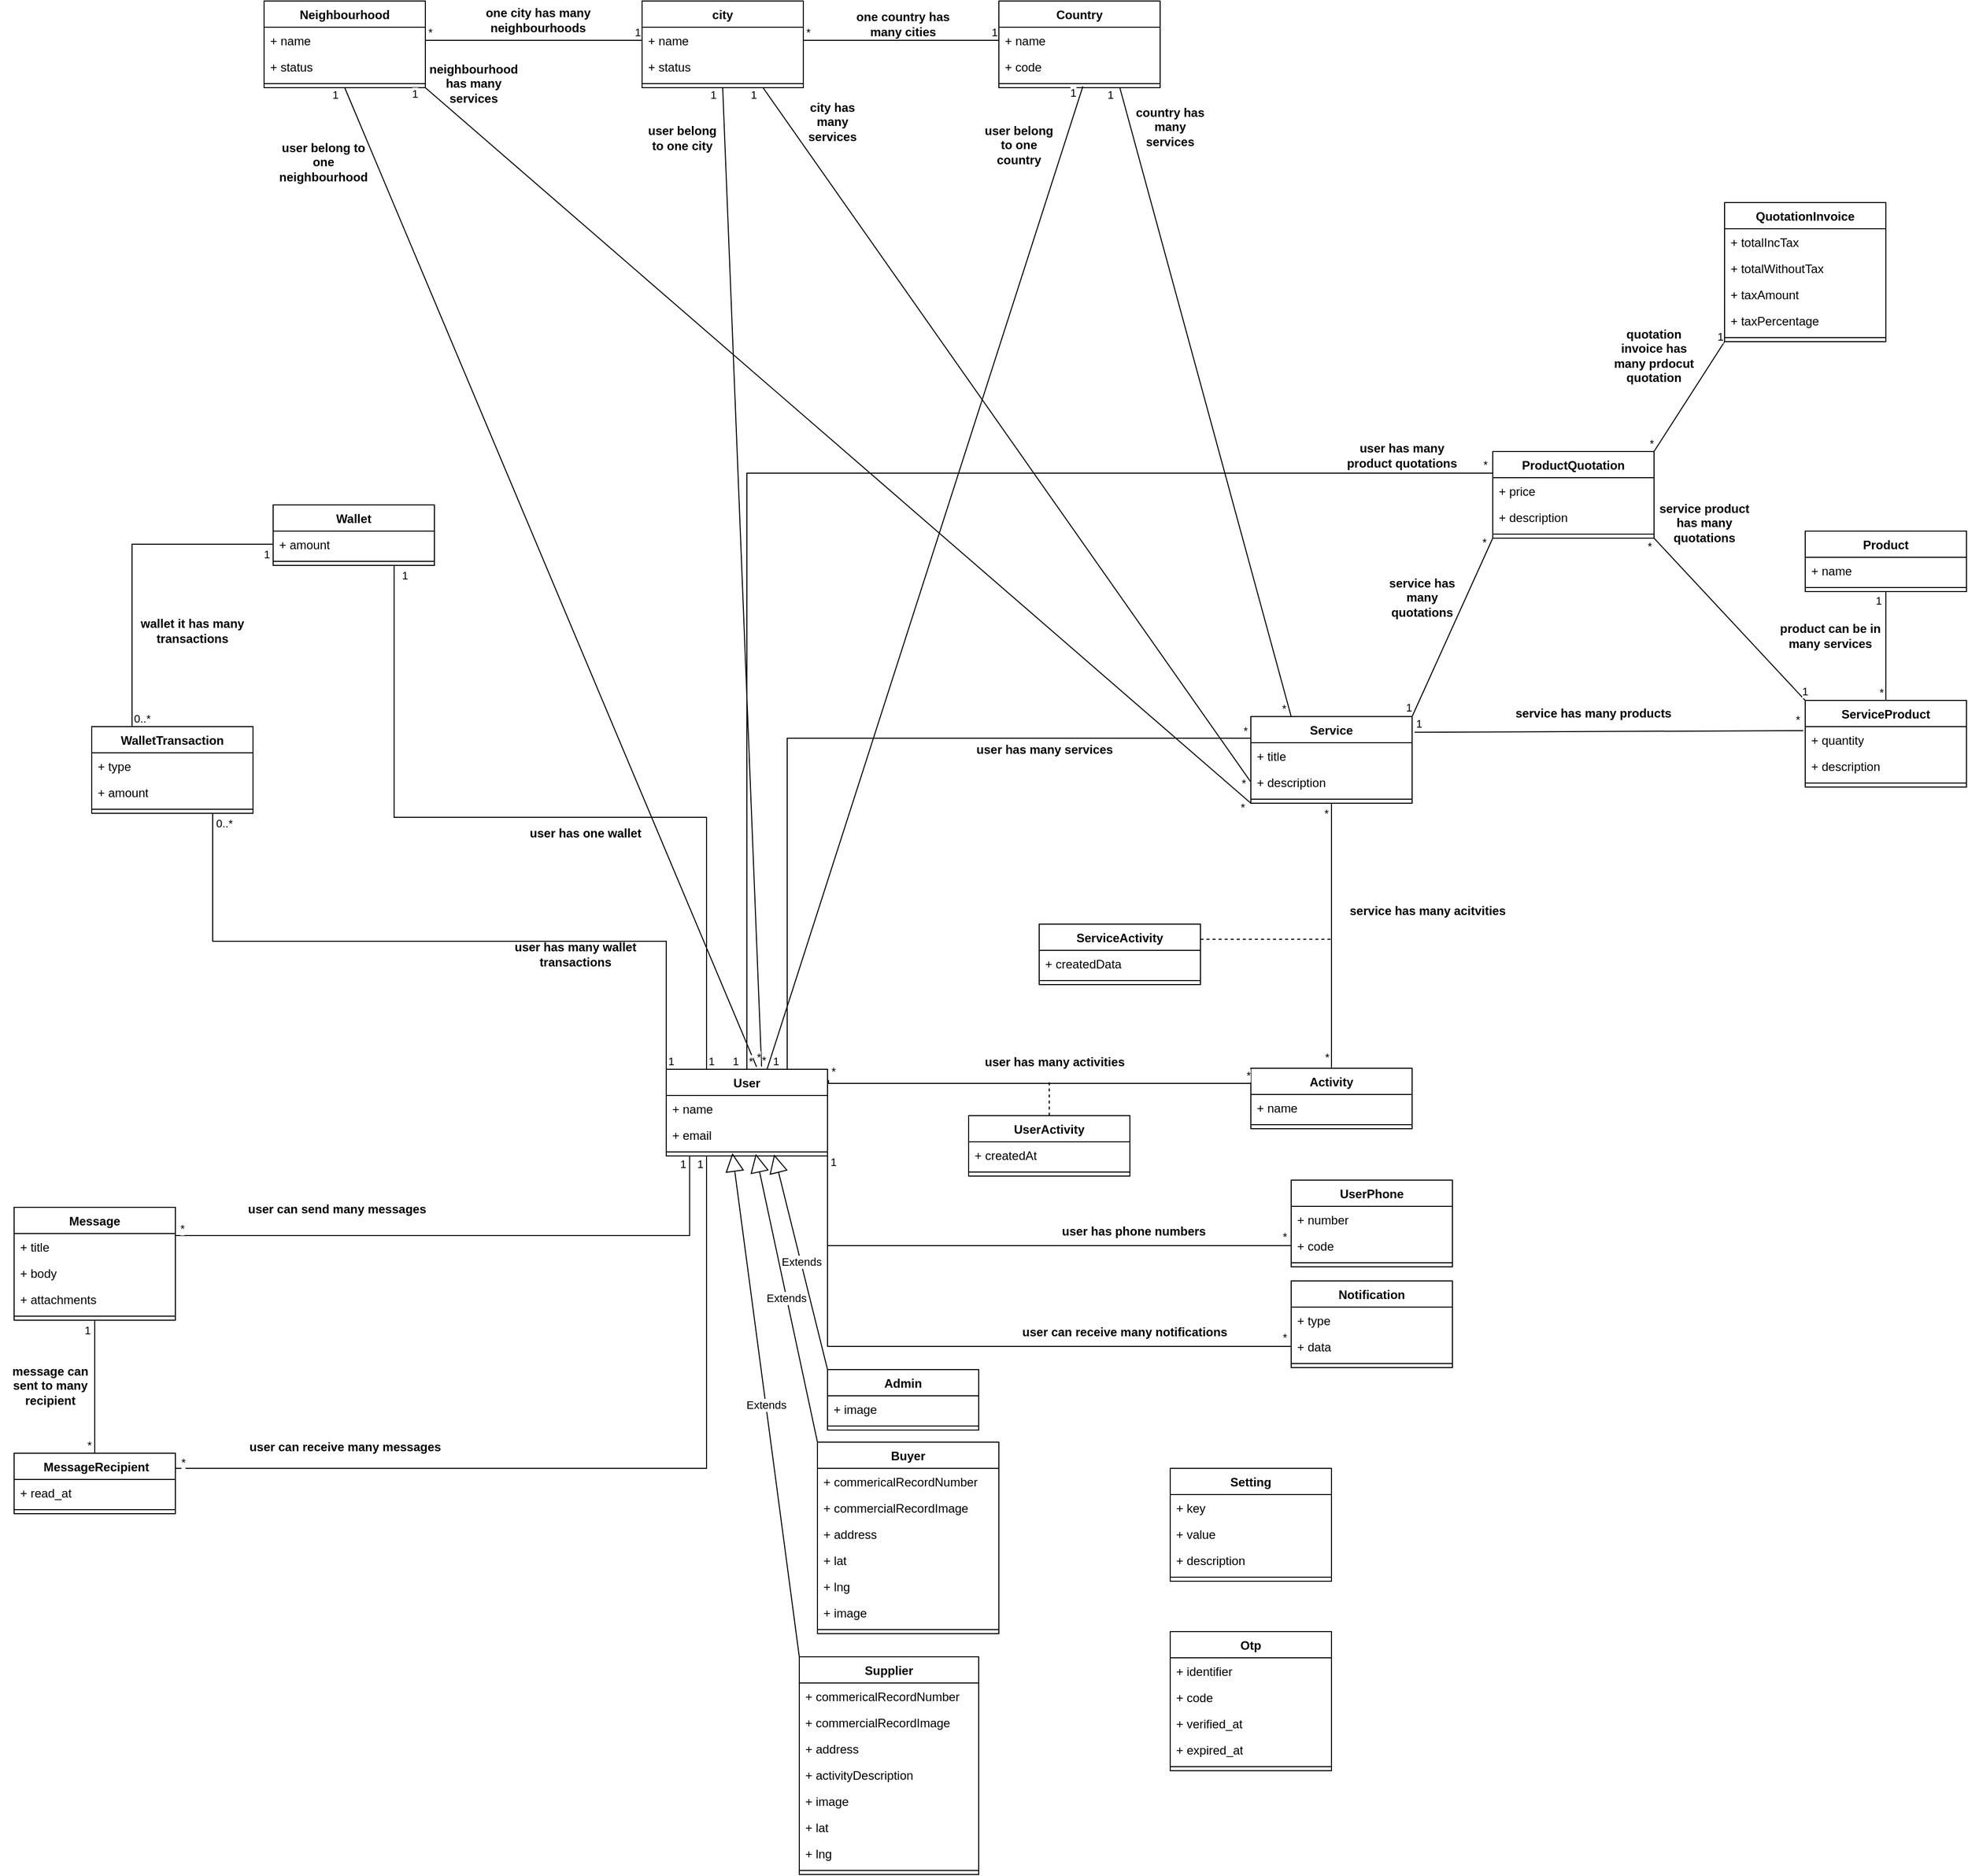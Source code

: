 <mxfile version="22.1.16" type="device">
  <diagram name="Page-1" id="Zn51DEdEa5nyNCJD8_h7">
    <mxGraphModel dx="9050" dy="2621" grid="1" gridSize="10" guides="1" tooltips="1" connect="1" arrows="1" fold="1" page="1" pageScale="1" pageWidth="8000" pageHeight="2000" math="0" shadow="0">
      <root>
        <mxCell id="0" />
        <mxCell id="1" parent="0" />
        <mxCell id="PyQ7AgOXYM5JyT4isBlk-11" value="User" style="swimlane;fontStyle=1;align=center;verticalAlign=top;childLayout=stackLayout;horizontal=1;startSize=26;horizontalStack=0;resizeParent=1;resizeParentMax=0;resizeLast=0;collapsible=1;marginBottom=0;whiteSpace=wrap;html=1;" parent="1" vertex="1">
          <mxGeometry x="290" y="60" width="160" height="86" as="geometry" />
        </mxCell>
        <mxCell id="PyQ7AgOXYM5JyT4isBlk-12" value="+ name" style="text;strokeColor=none;fillColor=none;align=left;verticalAlign=top;spacingLeft=4;spacingRight=4;overflow=hidden;rotatable=0;points=[[0,0.5],[1,0.5]];portConstraint=eastwest;whiteSpace=wrap;html=1;" parent="PyQ7AgOXYM5JyT4isBlk-11" vertex="1">
          <mxGeometry y="26" width="160" height="26" as="geometry" />
        </mxCell>
        <mxCell id="PyQ7AgOXYM5JyT4isBlk-16" value="+ email" style="text;strokeColor=none;fillColor=none;align=left;verticalAlign=top;spacingLeft=4;spacingRight=4;overflow=hidden;rotatable=0;points=[[0,0.5],[1,0.5]];portConstraint=eastwest;whiteSpace=wrap;html=1;" parent="PyQ7AgOXYM5JyT4isBlk-11" vertex="1">
          <mxGeometry y="52" width="160" height="26" as="geometry" />
        </mxCell>
        <mxCell id="PyQ7AgOXYM5JyT4isBlk-13" value="" style="line;strokeWidth=1;fillColor=none;align=left;verticalAlign=middle;spacingTop=-1;spacingLeft=3;spacingRight=3;rotatable=0;labelPosition=right;points=[];portConstraint=eastwest;strokeColor=inherit;" parent="PyQ7AgOXYM5JyT4isBlk-11" vertex="1">
          <mxGeometry y="78" width="160" height="8" as="geometry" />
        </mxCell>
        <mxCell id="PyQ7AgOXYM5JyT4isBlk-18" value="Supplier" style="swimlane;fontStyle=1;align=center;verticalAlign=top;childLayout=stackLayout;horizontal=1;startSize=26;horizontalStack=0;resizeParent=1;resizeParentMax=0;resizeLast=0;collapsible=1;marginBottom=0;whiteSpace=wrap;html=1;" parent="1" vertex="1">
          <mxGeometry x="422" y="643" width="178" height="216" as="geometry" />
        </mxCell>
        <mxCell id="PyQ7AgOXYM5JyT4isBlk-35" value="+ commericalRecordNumber" style="text;strokeColor=none;fillColor=none;align=left;verticalAlign=top;spacingLeft=4;spacingRight=4;overflow=hidden;rotatable=0;points=[[0,0.5],[1,0.5]];portConstraint=eastwest;whiteSpace=wrap;html=1;" parent="PyQ7AgOXYM5JyT4isBlk-18" vertex="1">
          <mxGeometry y="26" width="178" height="26" as="geometry" />
        </mxCell>
        <mxCell id="PyQ7AgOXYM5JyT4isBlk-41" value="+ commercialRecordImage" style="text;strokeColor=none;fillColor=none;align=left;verticalAlign=top;spacingLeft=4;spacingRight=4;overflow=hidden;rotatable=0;points=[[0,0.5],[1,0.5]];portConstraint=eastwest;whiteSpace=wrap;html=1;" parent="PyQ7AgOXYM5JyT4isBlk-18" vertex="1">
          <mxGeometry y="52" width="178" height="26" as="geometry" />
        </mxCell>
        <mxCell id="b_lAWqzfYTKg2eAhF0Yr-1" value="+ address" style="text;strokeColor=none;fillColor=none;align=left;verticalAlign=top;spacingLeft=4;spacingRight=4;overflow=hidden;rotatable=0;points=[[0,0.5],[1,0.5]];portConstraint=eastwest;whiteSpace=wrap;html=1;" parent="PyQ7AgOXYM5JyT4isBlk-18" vertex="1">
          <mxGeometry y="78" width="178" height="26" as="geometry" />
        </mxCell>
        <mxCell id="PyQ7AgOXYM5JyT4isBlk-44" value="+ activityDescription" style="text;strokeColor=none;fillColor=none;align=left;verticalAlign=top;spacingLeft=4;spacingRight=4;overflow=hidden;rotatable=0;points=[[0,0.5],[1,0.5]];portConstraint=eastwest;whiteSpace=wrap;html=1;" parent="PyQ7AgOXYM5JyT4isBlk-18" vertex="1">
          <mxGeometry y="104" width="178" height="26" as="geometry" />
        </mxCell>
        <mxCell id="PyQ7AgOXYM5JyT4isBlk-36" value="+ image" style="text;strokeColor=none;fillColor=none;align=left;verticalAlign=top;spacingLeft=4;spacingRight=4;overflow=hidden;rotatable=0;points=[[0,0.5],[1,0.5]];portConstraint=eastwest;whiteSpace=wrap;html=1;" parent="PyQ7AgOXYM5JyT4isBlk-18" vertex="1">
          <mxGeometry y="130" width="178" height="26" as="geometry" />
        </mxCell>
        <mxCell id="PyQ7AgOXYM5JyT4isBlk-37" value="+ lat" style="text;strokeColor=none;fillColor=none;align=left;verticalAlign=top;spacingLeft=4;spacingRight=4;overflow=hidden;rotatable=0;points=[[0,0.5],[1,0.5]];portConstraint=eastwest;whiteSpace=wrap;html=1;" parent="PyQ7AgOXYM5JyT4isBlk-18" vertex="1">
          <mxGeometry y="156" width="178" height="26" as="geometry" />
        </mxCell>
        <mxCell id="PyQ7AgOXYM5JyT4isBlk-40" value="+ lng" style="text;strokeColor=none;fillColor=none;align=left;verticalAlign=top;spacingLeft=4;spacingRight=4;overflow=hidden;rotatable=0;points=[[0,0.5],[1,0.5]];portConstraint=eastwest;whiteSpace=wrap;html=1;" parent="PyQ7AgOXYM5JyT4isBlk-18" vertex="1">
          <mxGeometry y="182" width="178" height="26" as="geometry" />
        </mxCell>
        <mxCell id="PyQ7AgOXYM5JyT4isBlk-22" value="" style="line;strokeWidth=1;fillColor=none;align=left;verticalAlign=middle;spacingTop=-1;spacingLeft=3;spacingRight=3;rotatable=0;labelPosition=right;points=[];portConstraint=eastwest;strokeColor=inherit;" parent="PyQ7AgOXYM5JyT4isBlk-18" vertex="1">
          <mxGeometry y="208" width="178" height="8" as="geometry" />
        </mxCell>
        <mxCell id="PyQ7AgOXYM5JyT4isBlk-23" value="Buyer" style="swimlane;fontStyle=1;align=center;verticalAlign=top;childLayout=stackLayout;horizontal=1;startSize=26;horizontalStack=0;resizeParent=1;resizeParentMax=0;resizeLast=0;collapsible=1;marginBottom=0;whiteSpace=wrap;html=1;" parent="1" vertex="1">
          <mxGeometry x="440" y="430" width="180" height="190" as="geometry" />
        </mxCell>
        <mxCell id="enO3wr0Q9h-Jhhb0yvb7-48" value="+ commericalRecordNumber" style="text;strokeColor=none;fillColor=none;align=left;verticalAlign=top;spacingLeft=4;spacingRight=4;overflow=hidden;rotatable=0;points=[[0,0.5],[1,0.5]];portConstraint=eastwest;whiteSpace=wrap;html=1;" parent="PyQ7AgOXYM5JyT4isBlk-23" vertex="1">
          <mxGeometry y="26" width="180" height="26" as="geometry" />
        </mxCell>
        <mxCell id="enO3wr0Q9h-Jhhb0yvb7-49" value="+ commercialRecordImage" style="text;strokeColor=none;fillColor=none;align=left;verticalAlign=top;spacingLeft=4;spacingRight=4;overflow=hidden;rotatable=0;points=[[0,0.5],[1,0.5]];portConstraint=eastwest;whiteSpace=wrap;html=1;" parent="PyQ7AgOXYM5JyT4isBlk-23" vertex="1">
          <mxGeometry y="52" width="180" height="26" as="geometry" />
        </mxCell>
        <mxCell id="b_lAWqzfYTKg2eAhF0Yr-2" value="+ address" style="text;strokeColor=none;fillColor=none;align=left;verticalAlign=top;spacingLeft=4;spacingRight=4;overflow=hidden;rotatable=0;points=[[0,0.5],[1,0.5]];portConstraint=eastwest;whiteSpace=wrap;html=1;" parent="PyQ7AgOXYM5JyT4isBlk-23" vertex="1">
          <mxGeometry y="78" width="180" height="26" as="geometry" />
        </mxCell>
        <mxCell id="PyQ7AgOXYM5JyT4isBlk-24" value="+ lat" style="text;strokeColor=none;fillColor=none;align=left;verticalAlign=top;spacingLeft=4;spacingRight=4;overflow=hidden;rotatable=0;points=[[0,0.5],[1,0.5]];portConstraint=eastwest;whiteSpace=wrap;html=1;" parent="PyQ7AgOXYM5JyT4isBlk-23" vertex="1">
          <mxGeometry y="104" width="180" height="26" as="geometry" />
        </mxCell>
        <mxCell id="PyQ7AgOXYM5JyT4isBlk-25" value="+ lng" style="text;strokeColor=none;fillColor=none;align=left;verticalAlign=top;spacingLeft=4;spacingRight=4;overflow=hidden;rotatable=0;points=[[0,0.5],[1,0.5]];portConstraint=eastwest;whiteSpace=wrap;html=1;" parent="PyQ7AgOXYM5JyT4isBlk-23" vertex="1">
          <mxGeometry y="130" width="180" height="26" as="geometry" />
        </mxCell>
        <mxCell id="PyQ7AgOXYM5JyT4isBlk-26" value="+ image" style="text;strokeColor=none;fillColor=none;align=left;verticalAlign=top;spacingLeft=4;spacingRight=4;overflow=hidden;rotatable=0;points=[[0,0.5],[1,0.5]];portConstraint=eastwest;whiteSpace=wrap;html=1;" parent="PyQ7AgOXYM5JyT4isBlk-23" vertex="1">
          <mxGeometry y="156" width="180" height="26" as="geometry" />
        </mxCell>
        <mxCell id="PyQ7AgOXYM5JyT4isBlk-27" value="" style="line;strokeWidth=1;fillColor=none;align=left;verticalAlign=middle;spacingTop=-1;spacingLeft=3;spacingRight=3;rotatable=0;labelPosition=right;points=[];portConstraint=eastwest;strokeColor=inherit;" parent="PyQ7AgOXYM5JyT4isBlk-23" vertex="1">
          <mxGeometry y="182" width="180" height="8" as="geometry" />
        </mxCell>
        <mxCell id="PyQ7AgOXYM5JyT4isBlk-28" value="Extends" style="endArrow=block;endSize=16;endFill=0;html=1;rounded=0;exitX=0;exitY=0;exitDx=0;exitDy=0;entryX=0.41;entryY=0.65;entryDx=0;entryDy=0;entryPerimeter=0;" parent="1" source="PyQ7AgOXYM5JyT4isBlk-18" target="PyQ7AgOXYM5JyT4isBlk-13" edge="1">
          <mxGeometry width="160" relative="1" as="geometry">
            <mxPoint x="370" y="180" as="sourcePoint" />
            <mxPoint x="530" y="180" as="targetPoint" />
          </mxGeometry>
        </mxCell>
        <mxCell id="PyQ7AgOXYM5JyT4isBlk-34" value="Extends" style="endArrow=block;endSize=16;endFill=0;html=1;rounded=0;exitX=0;exitY=0;exitDx=0;exitDy=0;entryX=0.555;entryY=0.75;entryDx=0;entryDy=0;entryPerimeter=0;" parent="1" source="PyQ7AgOXYM5JyT4isBlk-23" target="PyQ7AgOXYM5JyT4isBlk-13" edge="1">
          <mxGeometry width="160" relative="1" as="geometry">
            <mxPoint x="280" y="280" as="sourcePoint" />
            <mxPoint x="340" y="172" as="targetPoint" />
          </mxGeometry>
        </mxCell>
        <mxCell id="PyQ7AgOXYM5JyT4isBlk-46" value="Activity" style="swimlane;fontStyle=1;align=center;verticalAlign=top;childLayout=stackLayout;horizontal=1;startSize=26;horizontalStack=0;resizeParent=1;resizeParentMax=0;resizeLast=0;collapsible=1;marginBottom=0;whiteSpace=wrap;html=1;" parent="1" vertex="1">
          <mxGeometry x="870" y="59" width="160" height="60" as="geometry" />
        </mxCell>
        <mxCell id="PyQ7AgOXYM5JyT4isBlk-47" value="+ name" style="text;strokeColor=none;fillColor=none;align=left;verticalAlign=top;spacingLeft=4;spacingRight=4;overflow=hidden;rotatable=0;points=[[0,0.5],[1,0.5]];portConstraint=eastwest;whiteSpace=wrap;html=1;" parent="PyQ7AgOXYM5JyT4isBlk-46" vertex="1">
          <mxGeometry y="26" width="160" height="26" as="geometry" />
        </mxCell>
        <mxCell id="PyQ7AgOXYM5JyT4isBlk-50" value="" style="line;strokeWidth=1;fillColor=none;align=left;verticalAlign=middle;spacingTop=-1;spacingLeft=3;spacingRight=3;rotatable=0;labelPosition=right;points=[];portConstraint=eastwest;strokeColor=inherit;" parent="PyQ7AgOXYM5JyT4isBlk-46" vertex="1">
          <mxGeometry y="52" width="160" height="8" as="geometry" />
        </mxCell>
        <mxCell id="PyQ7AgOXYM5JyT4isBlk-59" value="UserActivity" style="swimlane;fontStyle=1;align=center;verticalAlign=top;childLayout=stackLayout;horizontal=1;startSize=26;horizontalStack=0;resizeParent=1;resizeParentMax=0;resizeLast=0;collapsible=1;marginBottom=0;whiteSpace=wrap;html=1;" parent="1" vertex="1">
          <mxGeometry x="590" y="106" width="160" height="60" as="geometry" />
        </mxCell>
        <mxCell id="PyQ7AgOXYM5JyT4isBlk-60" value="+ createdAt" style="text;strokeColor=none;fillColor=none;align=left;verticalAlign=top;spacingLeft=4;spacingRight=4;overflow=hidden;rotatable=0;points=[[0,0.5],[1,0.5]];portConstraint=eastwest;whiteSpace=wrap;html=1;" parent="PyQ7AgOXYM5JyT4isBlk-59" vertex="1">
          <mxGeometry y="26" width="160" height="26" as="geometry" />
        </mxCell>
        <mxCell id="PyQ7AgOXYM5JyT4isBlk-61" value="" style="line;strokeWidth=1;fillColor=none;align=left;verticalAlign=middle;spacingTop=-1;spacingLeft=3;spacingRight=3;rotatable=0;labelPosition=right;points=[];portConstraint=eastwest;strokeColor=inherit;" parent="PyQ7AgOXYM5JyT4isBlk-59" vertex="1">
          <mxGeometry y="52" width="160" height="8" as="geometry" />
        </mxCell>
        <mxCell id="PyQ7AgOXYM5JyT4isBlk-62" value="" style="endArrow=none;html=1;edgeStyle=orthogonalEdgeStyle;rounded=0;entryX=0;entryY=0.25;entryDx=0;entryDy=0;exitX=1.006;exitY=0.125;exitDx=0;exitDy=0;exitPerimeter=0;" parent="1" source="PyQ7AgOXYM5JyT4isBlk-11" target="PyQ7AgOXYM5JyT4isBlk-46" edge="1">
          <mxGeometry relative="1" as="geometry">
            <mxPoint x="530" y="300" as="sourcePoint" />
            <mxPoint x="690" y="300" as="targetPoint" />
            <Array as="points">
              <mxPoint x="560" y="74" />
              <mxPoint x="560" y="74" />
            </Array>
          </mxGeometry>
        </mxCell>
        <mxCell id="PyQ7AgOXYM5JyT4isBlk-63" value="*" style="edgeLabel;resizable=0;html=1;align=left;verticalAlign=bottom;" parent="PyQ7AgOXYM5JyT4isBlk-62" connectable="0" vertex="1">
          <mxGeometry x="-1" relative="1" as="geometry">
            <mxPoint x="1" as="offset" />
          </mxGeometry>
        </mxCell>
        <mxCell id="PyQ7AgOXYM5JyT4isBlk-64" value="*" style="edgeLabel;resizable=0;html=1;align=right;verticalAlign=bottom;" parent="PyQ7AgOXYM5JyT4isBlk-62" connectable="0" vertex="1">
          <mxGeometry x="1" relative="1" as="geometry" />
        </mxCell>
        <mxCell id="PyQ7AgOXYM5JyT4isBlk-76" value="" style="endArrow=none;dashed=1;html=1;rounded=0;exitX=0.5;exitY=0;exitDx=0;exitDy=0;" parent="1" source="PyQ7AgOXYM5JyT4isBlk-59" edge="1">
          <mxGeometry width="50" height="50" relative="1" as="geometry">
            <mxPoint x="590" y="310" as="sourcePoint" />
            <mxPoint x="670" y="70" as="targetPoint" />
          </mxGeometry>
        </mxCell>
        <mxCell id="x0H6_3LuyySoZYE-pXto-1" value="Service" style="swimlane;fontStyle=1;align=center;verticalAlign=top;childLayout=stackLayout;horizontal=1;startSize=26;horizontalStack=0;resizeParent=1;resizeParentMax=0;resizeLast=0;collapsible=1;marginBottom=0;whiteSpace=wrap;html=1;" parent="1" vertex="1">
          <mxGeometry x="870" y="-290" width="160" height="86" as="geometry" />
        </mxCell>
        <mxCell id="x0H6_3LuyySoZYE-pXto-2" value="+ title" style="text;strokeColor=none;fillColor=none;align=left;verticalAlign=top;spacingLeft=4;spacingRight=4;overflow=hidden;rotatable=0;points=[[0,0.5],[1,0.5]];portConstraint=eastwest;whiteSpace=wrap;html=1;" parent="x0H6_3LuyySoZYE-pXto-1" vertex="1">
          <mxGeometry y="26" width="160" height="26" as="geometry" />
        </mxCell>
        <mxCell id="x0H6_3LuyySoZYE-pXto-3" value="+ description" style="text;strokeColor=none;fillColor=none;align=left;verticalAlign=top;spacingLeft=4;spacingRight=4;overflow=hidden;rotatable=0;points=[[0,0.5],[1,0.5]];portConstraint=eastwest;whiteSpace=wrap;html=1;" parent="x0H6_3LuyySoZYE-pXto-1" vertex="1">
          <mxGeometry y="52" width="160" height="26" as="geometry" />
        </mxCell>
        <mxCell id="x0H6_3LuyySoZYE-pXto-5" value="" style="line;strokeWidth=1;fillColor=none;align=left;verticalAlign=middle;spacingTop=-1;spacingLeft=3;spacingRight=3;rotatable=0;labelPosition=right;points=[];portConstraint=eastwest;strokeColor=inherit;" parent="x0H6_3LuyySoZYE-pXto-1" vertex="1">
          <mxGeometry y="78" width="160" height="8" as="geometry" />
        </mxCell>
        <mxCell id="x0H6_3LuyySoZYE-pXto-9" value="" style="endArrow=none;html=1;edgeStyle=orthogonalEdgeStyle;rounded=0;entryX=0;entryY=0.25;entryDx=0;entryDy=0;exitX=0.75;exitY=0;exitDx=0;exitDy=0;" parent="1" source="PyQ7AgOXYM5JyT4isBlk-11" target="x0H6_3LuyySoZYE-pXto-1" edge="1">
          <mxGeometry relative="1" as="geometry">
            <mxPoint x="310" y="-30" as="sourcePoint" />
            <mxPoint x="470" y="-30" as="targetPoint" />
          </mxGeometry>
        </mxCell>
        <mxCell id="x0H6_3LuyySoZYE-pXto-10" value="1" style="edgeLabel;resizable=0;html=1;align=left;verticalAlign=bottom;" parent="x0H6_3LuyySoZYE-pXto-9" connectable="0" vertex="1">
          <mxGeometry x="-1" relative="1" as="geometry">
            <mxPoint x="-16" as="offset" />
          </mxGeometry>
        </mxCell>
        <mxCell id="x0H6_3LuyySoZYE-pXto-11" value="*" style="edgeLabel;resizable=0;html=1;align=right;verticalAlign=bottom;" parent="x0H6_3LuyySoZYE-pXto-9" connectable="0" vertex="1">
          <mxGeometry x="1" relative="1" as="geometry">
            <mxPoint x="-3" y="1" as="offset" />
          </mxGeometry>
        </mxCell>
        <mxCell id="x0H6_3LuyySoZYE-pXto-16" value="" style="endArrow=none;html=1;edgeStyle=orthogonalEdgeStyle;rounded=0;entryX=0.5;entryY=0;entryDx=0;entryDy=0;exitX=0.5;exitY=1;exitDx=0;exitDy=0;" parent="1" source="x0H6_3LuyySoZYE-pXto-1" target="PyQ7AgOXYM5JyT4isBlk-46" edge="1">
          <mxGeometry relative="1" as="geometry">
            <mxPoint x="610" y="-70" as="sourcePoint" />
            <mxPoint x="770" y="-70" as="targetPoint" />
          </mxGeometry>
        </mxCell>
        <mxCell id="x0H6_3LuyySoZYE-pXto-17" value="*" style="edgeLabel;resizable=0;html=1;align=left;verticalAlign=bottom;" parent="x0H6_3LuyySoZYE-pXto-16" connectable="0" vertex="1">
          <mxGeometry x="-1" relative="1" as="geometry">
            <mxPoint x="-9" y="18" as="offset" />
          </mxGeometry>
        </mxCell>
        <mxCell id="x0H6_3LuyySoZYE-pXto-18" value="*" style="edgeLabel;resizable=0;html=1;align=right;verticalAlign=bottom;" parent="x0H6_3LuyySoZYE-pXto-16" connectable="0" vertex="1">
          <mxGeometry x="1" relative="1" as="geometry">
            <mxPoint x="-2" y="-3" as="offset" />
          </mxGeometry>
        </mxCell>
        <mxCell id="x0H6_3LuyySoZYE-pXto-19" value="user has many activities" style="text;align=center;fontStyle=1;verticalAlign=middle;spacingLeft=3;spacingRight=3;strokeColor=none;rotatable=0;points=[[0,0.5],[1,0.5]];portConstraint=eastwest;html=1;" parent="1" vertex="1">
          <mxGeometry x="600" y="40" width="150" height="26" as="geometry" />
        </mxCell>
        <mxCell id="x0H6_3LuyySoZYE-pXto-20" value="user has many services" style="text;align=center;fontStyle=1;verticalAlign=middle;spacingLeft=3;spacingRight=3;strokeColor=none;rotatable=0;points=[[0,0.5],[1,0.5]];portConstraint=eastwest;html=1;" parent="1" vertex="1">
          <mxGeometry x="590" y="-270" width="150" height="26" as="geometry" />
        </mxCell>
        <mxCell id="x0H6_3LuyySoZYE-pXto-21" value="service has many acitvities" style="text;align=center;fontStyle=1;verticalAlign=middle;spacingLeft=3;spacingRight=3;strokeColor=none;rotatable=0;points=[[0,0.5],[1,0.5]];portConstraint=eastwest;html=1;" parent="1" vertex="1">
          <mxGeometry x="970" y="-110" width="150" height="26" as="geometry" />
        </mxCell>
        <mxCell id="x0H6_3LuyySoZYE-pXto-22" value="" style="endArrow=none;dashed=1;html=1;rounded=0;exitX=1;exitY=0.25;exitDx=0;exitDy=0;" parent="1" source="x0H6_3LuyySoZYE-pXto-23" edge="1">
          <mxGeometry width="50" height="50" relative="1" as="geometry">
            <mxPoint x="840" y="-100" as="sourcePoint" />
            <mxPoint x="950" y="-69" as="targetPoint" />
          </mxGeometry>
        </mxCell>
        <mxCell id="x0H6_3LuyySoZYE-pXto-23" value="ServiceActivity" style="swimlane;fontStyle=1;align=center;verticalAlign=top;childLayout=stackLayout;horizontal=1;startSize=26;horizontalStack=0;resizeParent=1;resizeParentMax=0;resizeLast=0;collapsible=1;marginBottom=0;whiteSpace=wrap;html=1;" parent="1" vertex="1">
          <mxGeometry x="660" y="-84" width="160" height="60" as="geometry" />
        </mxCell>
        <mxCell id="x0H6_3LuyySoZYE-pXto-24" value="+ createdData" style="text;strokeColor=none;fillColor=none;align=left;verticalAlign=top;spacingLeft=4;spacingRight=4;overflow=hidden;rotatable=0;points=[[0,0.5],[1,0.5]];portConstraint=eastwest;whiteSpace=wrap;html=1;" parent="x0H6_3LuyySoZYE-pXto-23" vertex="1">
          <mxGeometry y="26" width="160" height="26" as="geometry" />
        </mxCell>
        <mxCell id="x0H6_3LuyySoZYE-pXto-25" value="" style="line;strokeWidth=1;fillColor=none;align=left;verticalAlign=middle;spacingTop=-1;spacingLeft=3;spacingRight=3;rotatable=0;labelPosition=right;points=[];portConstraint=eastwest;strokeColor=inherit;" parent="x0H6_3LuyySoZYE-pXto-23" vertex="1">
          <mxGeometry y="52" width="160" height="8" as="geometry" />
        </mxCell>
        <mxCell id="oZ42pFr4XDYOVbT3j8_Y-1" value="Country" style="swimlane;fontStyle=1;align=center;verticalAlign=top;childLayout=stackLayout;horizontal=1;startSize=26;horizontalStack=0;resizeParent=1;resizeParentMax=0;resizeLast=0;collapsible=1;marginBottom=0;whiteSpace=wrap;html=1;" parent="1" vertex="1">
          <mxGeometry x="620" y="-1000" width="160" height="86" as="geometry" />
        </mxCell>
        <mxCell id="oZ42pFr4XDYOVbT3j8_Y-2" value="+ name" style="text;strokeColor=none;fillColor=none;align=left;verticalAlign=top;spacingLeft=4;spacingRight=4;overflow=hidden;rotatable=0;points=[[0,0.5],[1,0.5]];portConstraint=eastwest;whiteSpace=wrap;html=1;" parent="oZ42pFr4XDYOVbT3j8_Y-1" vertex="1">
          <mxGeometry y="26" width="160" height="26" as="geometry" />
        </mxCell>
        <mxCell id="oZ42pFr4XDYOVbT3j8_Y-3" value="+ code" style="text;strokeColor=none;fillColor=none;align=left;verticalAlign=top;spacingLeft=4;spacingRight=4;overflow=hidden;rotatable=0;points=[[0,0.5],[1,0.5]];portConstraint=eastwest;whiteSpace=wrap;html=1;" parent="oZ42pFr4XDYOVbT3j8_Y-1" vertex="1">
          <mxGeometry y="52" width="160" height="26" as="geometry" />
        </mxCell>
        <mxCell id="oZ42pFr4XDYOVbT3j8_Y-4" value="" style="line;strokeWidth=1;fillColor=none;align=left;verticalAlign=middle;spacingTop=-1;spacingLeft=3;spacingRight=3;rotatable=0;labelPosition=right;points=[];portConstraint=eastwest;strokeColor=inherit;" parent="oZ42pFr4XDYOVbT3j8_Y-1" vertex="1">
          <mxGeometry y="78" width="160" height="8" as="geometry" />
        </mxCell>
        <mxCell id="oZ42pFr4XDYOVbT3j8_Y-8" value="user belong to one country" style="text;align=center;fontStyle=1;verticalAlign=middle;spacingLeft=3;spacingRight=3;strokeColor=none;rotatable=0;points=[[0,0.5],[1,0.5]];portConstraint=eastwest;html=1;whiteSpace=wrap;" parent="1" vertex="1">
          <mxGeometry x="600" y="-870" width="80" height="26" as="geometry" />
        </mxCell>
        <mxCell id="zvBKjTgkPysL2VeD1i4c-6" value="Wallet" style="swimlane;fontStyle=1;align=center;verticalAlign=top;childLayout=stackLayout;horizontal=1;startSize=26;horizontalStack=0;resizeParent=1;resizeParentMax=0;resizeLast=0;collapsible=1;marginBottom=0;whiteSpace=wrap;html=1;" parent="1" vertex="1">
          <mxGeometry x="-100" y="-500" width="160" height="60" as="geometry" />
        </mxCell>
        <mxCell id="zvBKjTgkPysL2VeD1i4c-8" value="+ amount" style="text;strokeColor=none;fillColor=none;align=left;verticalAlign=top;spacingLeft=4;spacingRight=4;overflow=hidden;rotatable=0;points=[[0,0.5],[1,0.5]];portConstraint=eastwest;whiteSpace=wrap;html=1;" parent="zvBKjTgkPysL2VeD1i4c-6" vertex="1">
          <mxGeometry y="26" width="160" height="26" as="geometry" />
        </mxCell>
        <mxCell id="zvBKjTgkPysL2VeD1i4c-10" value="" style="line;strokeWidth=1;fillColor=none;align=left;verticalAlign=middle;spacingTop=-1;spacingLeft=3;spacingRight=3;rotatable=0;labelPosition=right;points=[];portConstraint=eastwest;strokeColor=inherit;" parent="zvBKjTgkPysL2VeD1i4c-6" vertex="1">
          <mxGeometry y="52" width="160" height="8" as="geometry" />
        </mxCell>
        <mxCell id="zvBKjTgkPysL2VeD1i4c-11" value="WalletTransaction" style="swimlane;fontStyle=1;align=center;verticalAlign=top;childLayout=stackLayout;horizontal=1;startSize=26;horizontalStack=0;resizeParent=1;resizeParentMax=0;resizeLast=0;collapsible=1;marginBottom=0;whiteSpace=wrap;html=1;" parent="1" vertex="1">
          <mxGeometry x="-280" y="-280" width="160" height="86" as="geometry" />
        </mxCell>
        <mxCell id="zvBKjTgkPysL2VeD1i4c-12" value="+ type" style="text;strokeColor=none;fillColor=none;align=left;verticalAlign=top;spacingLeft=4;spacingRight=4;overflow=hidden;rotatable=0;points=[[0,0.5],[1,0.5]];portConstraint=eastwest;whiteSpace=wrap;html=1;" parent="zvBKjTgkPysL2VeD1i4c-11" vertex="1">
          <mxGeometry y="26" width="160" height="26" as="geometry" />
        </mxCell>
        <mxCell id="zvBKjTgkPysL2VeD1i4c-13" value="+ amount" style="text;strokeColor=none;fillColor=none;align=left;verticalAlign=top;spacingLeft=4;spacingRight=4;overflow=hidden;rotatable=0;points=[[0,0.5],[1,0.5]];portConstraint=eastwest;whiteSpace=wrap;html=1;" parent="zvBKjTgkPysL2VeD1i4c-11" vertex="1">
          <mxGeometry y="52" width="160" height="26" as="geometry" />
        </mxCell>
        <mxCell id="zvBKjTgkPysL2VeD1i4c-15" value="" style="line;strokeWidth=1;fillColor=none;align=left;verticalAlign=middle;spacingTop=-1;spacingLeft=3;spacingRight=3;rotatable=0;labelPosition=right;points=[];portConstraint=eastwest;strokeColor=inherit;" parent="zvBKjTgkPysL2VeD1i4c-11" vertex="1">
          <mxGeometry y="78" width="160" height="8" as="geometry" />
        </mxCell>
        <mxCell id="zvBKjTgkPysL2VeD1i4c-19" value="user has many product quotations" style="text;align=center;fontStyle=1;verticalAlign=middle;spacingLeft=3;spacingRight=3;strokeColor=none;rotatable=0;points=[[0,0.5],[1,0.5]];portConstraint=eastwest;html=1;whiteSpace=wrap;" parent="1" vertex="1">
          <mxGeometry x="950" y="-562" width="140" height="26" as="geometry" />
        </mxCell>
        <mxCell id="zvBKjTgkPysL2VeD1i4c-27" value="" style="endArrow=none;html=1;edgeStyle=orthogonalEdgeStyle;rounded=0;entryX=0.75;entryY=1;entryDx=0;entryDy=0;exitX=0.25;exitY=0;exitDx=0;exitDy=0;" parent="1" source="PyQ7AgOXYM5JyT4isBlk-11" target="zvBKjTgkPysL2VeD1i4c-6" edge="1">
          <mxGeometry relative="1" as="geometry">
            <mxPoint x="360" y="70" as="sourcePoint" />
            <mxPoint x="370" y="-451" as="targetPoint" />
          </mxGeometry>
        </mxCell>
        <mxCell id="zvBKjTgkPysL2VeD1i4c-28" value="1" style="edgeLabel;resizable=0;html=1;align=left;verticalAlign=bottom;" parent="zvBKjTgkPysL2VeD1i4c-27" connectable="0" vertex="1">
          <mxGeometry x="-1" relative="1" as="geometry" />
        </mxCell>
        <mxCell id="zvBKjTgkPysL2VeD1i4c-29" value="1" style="edgeLabel;resizable=0;html=1;align=right;verticalAlign=bottom;" parent="zvBKjTgkPysL2VeD1i4c-27" connectable="0" vertex="1">
          <mxGeometry x="1" relative="1" as="geometry">
            <mxPoint x="14" y="18" as="offset" />
          </mxGeometry>
        </mxCell>
        <mxCell id="zvBKjTgkPysL2VeD1i4c-30" value="user has one wallet" style="text;align=center;fontStyle=1;verticalAlign=middle;spacingLeft=3;spacingRight=3;strokeColor=none;rotatable=0;points=[[0,0.5],[1,0.5]];portConstraint=eastwest;html=1;whiteSpace=wrap;" parent="1" vertex="1">
          <mxGeometry x="140" y="-187" width="140" height="26" as="geometry" />
        </mxCell>
        <mxCell id="zvBKjTgkPysL2VeD1i4c-31" value="" style="endArrow=none;html=1;edgeStyle=orthogonalEdgeStyle;rounded=0;entryX=0.75;entryY=1;entryDx=0;entryDy=0;exitX=0;exitY=0;exitDx=0;exitDy=0;" parent="1" source="PyQ7AgOXYM5JyT4isBlk-11" target="zvBKjTgkPysL2VeD1i4c-11" edge="1">
          <mxGeometry relative="1" as="geometry">
            <mxPoint x="230" y="40" as="sourcePoint" />
            <mxPoint x="30" y="-430" as="targetPoint" />
          </mxGeometry>
        </mxCell>
        <mxCell id="zvBKjTgkPysL2VeD1i4c-32" value="1" style="edgeLabel;resizable=0;html=1;align=left;verticalAlign=bottom;" parent="zvBKjTgkPysL2VeD1i4c-31" connectable="0" vertex="1">
          <mxGeometry x="-1" relative="1" as="geometry" />
        </mxCell>
        <mxCell id="zvBKjTgkPysL2VeD1i4c-33" value="0..*" style="edgeLabel;resizable=0;html=1;align=right;verticalAlign=bottom;" parent="zvBKjTgkPysL2VeD1i4c-31" connectable="0" vertex="1">
          <mxGeometry x="1" relative="1" as="geometry">
            <mxPoint x="20" y="18" as="offset" />
          </mxGeometry>
        </mxCell>
        <mxCell id="zvBKjTgkPysL2VeD1i4c-34" value="user has many wallet transactions" style="text;align=center;fontStyle=1;verticalAlign=middle;spacingLeft=3;spacingRight=3;strokeColor=none;rotatable=0;points=[[0,0.5],[1,0.5]];portConstraint=eastwest;html=1;whiteSpace=wrap;" parent="1" vertex="1">
          <mxGeometry x="130" y="-67" width="140" height="26" as="geometry" />
        </mxCell>
        <mxCell id="zvBKjTgkPysL2VeD1i4c-36" value="" style="endArrow=none;html=1;edgeStyle=orthogonalEdgeStyle;rounded=0;exitX=0.25;exitY=0;exitDx=0;exitDy=0;entryX=0;entryY=0.5;entryDx=0;entryDy=0;" parent="1" source="zvBKjTgkPysL2VeD1i4c-11" target="zvBKjTgkPysL2VeD1i4c-8" edge="1">
          <mxGeometry relative="1" as="geometry">
            <mxPoint x="-50" y="-316" as="sourcePoint" />
            <mxPoint x="-130" y="-470" as="targetPoint" />
          </mxGeometry>
        </mxCell>
        <mxCell id="zvBKjTgkPysL2VeD1i4c-37" value="0..*" style="edgeLabel;resizable=0;html=1;align=left;verticalAlign=bottom;" parent="zvBKjTgkPysL2VeD1i4c-36" connectable="0" vertex="1">
          <mxGeometry x="-1" relative="1" as="geometry" />
        </mxCell>
        <mxCell id="zvBKjTgkPysL2VeD1i4c-38" value="1" style="edgeLabel;resizable=0;html=1;align=right;verticalAlign=bottom;" parent="zvBKjTgkPysL2VeD1i4c-36" connectable="0" vertex="1">
          <mxGeometry x="1" relative="1" as="geometry">
            <mxPoint x="-3" y="18" as="offset" />
          </mxGeometry>
        </mxCell>
        <mxCell id="zvBKjTgkPysL2VeD1i4c-40" value="wallet it has many transactions" style="text;align=center;fontStyle=1;verticalAlign=middle;spacingLeft=3;spacingRight=3;strokeColor=none;rotatable=0;points=[[0,0.5],[1,0.5]];portConstraint=eastwest;html=1;whiteSpace=wrap;" parent="1" vertex="1">
          <mxGeometry x="-250" y="-388" width="140" height="26" as="geometry" />
        </mxCell>
        <mxCell id="41x8xV-9wC06xUwZ0Inl-1" value="Message" style="swimlane;fontStyle=1;align=center;verticalAlign=top;childLayout=stackLayout;horizontal=1;startSize=26;horizontalStack=0;resizeParent=1;resizeParentMax=0;resizeLast=0;collapsible=1;marginBottom=0;whiteSpace=wrap;html=1;" parent="1" vertex="1">
          <mxGeometry x="-357" y="197" width="160" height="112" as="geometry" />
        </mxCell>
        <mxCell id="41x8xV-9wC06xUwZ0Inl-2" value="+ title" style="text;strokeColor=none;fillColor=none;align=left;verticalAlign=top;spacingLeft=4;spacingRight=4;overflow=hidden;rotatable=0;points=[[0,0.5],[1,0.5]];portConstraint=eastwest;whiteSpace=wrap;html=1;" parent="41x8xV-9wC06xUwZ0Inl-1" vertex="1">
          <mxGeometry y="26" width="160" height="26" as="geometry" />
        </mxCell>
        <mxCell id="41x8xV-9wC06xUwZ0Inl-3" value="+ body" style="text;strokeColor=none;fillColor=none;align=left;verticalAlign=top;spacingLeft=4;spacingRight=4;overflow=hidden;rotatable=0;points=[[0,0.5],[1,0.5]];portConstraint=eastwest;whiteSpace=wrap;html=1;" parent="41x8xV-9wC06xUwZ0Inl-1" vertex="1">
          <mxGeometry y="52" width="160" height="26" as="geometry" />
        </mxCell>
        <mxCell id="41x8xV-9wC06xUwZ0Inl-4" value="+ attachments" style="text;strokeColor=none;fillColor=none;align=left;verticalAlign=top;spacingLeft=4;spacingRight=4;overflow=hidden;rotatable=0;points=[[0,0.5],[1,0.5]];portConstraint=eastwest;whiteSpace=wrap;html=1;" parent="41x8xV-9wC06xUwZ0Inl-1" vertex="1">
          <mxGeometry y="78" width="160" height="26" as="geometry" />
        </mxCell>
        <mxCell id="41x8xV-9wC06xUwZ0Inl-6" value="" style="line;strokeWidth=1;fillColor=none;align=left;verticalAlign=middle;spacingTop=-1;spacingLeft=3;spacingRight=3;rotatable=0;labelPosition=right;points=[];portConstraint=eastwest;strokeColor=inherit;" parent="41x8xV-9wC06xUwZ0Inl-1" vertex="1">
          <mxGeometry y="104" width="160" height="8" as="geometry" />
        </mxCell>
        <mxCell id="41x8xV-9wC06xUwZ0Inl-7" value="" style="endArrow=none;html=1;edgeStyle=orthogonalEdgeStyle;rounded=0;exitX=1;exitY=0.25;exitDx=0;exitDy=0;entryX=0.145;entryY=1.051;entryDx=0;entryDy=0;entryPerimeter=0;" parent="1" source="41x8xV-9wC06xUwZ0Inl-1" target="PyQ7AgOXYM5JyT4isBlk-13" edge="1">
          <mxGeometry relative="1" as="geometry">
            <mxPoint x="55.5" y="220" as="sourcePoint" />
            <mxPoint x="320" y="260" as="targetPoint" />
          </mxGeometry>
        </mxCell>
        <mxCell id="41x8xV-9wC06xUwZ0Inl-8" value="*" style="edgeLabel;resizable=0;html=1;align=left;verticalAlign=bottom;" parent="41x8xV-9wC06xUwZ0Inl-7" connectable="0" vertex="1">
          <mxGeometry x="-1" relative="1" as="geometry">
            <mxPoint x="3" y="1" as="offset" />
          </mxGeometry>
        </mxCell>
        <mxCell id="41x8xV-9wC06xUwZ0Inl-9" value="1" style="edgeLabel;resizable=0;html=1;align=right;verticalAlign=bottom;" parent="41x8xV-9wC06xUwZ0Inl-7" connectable="0" vertex="1">
          <mxGeometry x="1" relative="1" as="geometry">
            <mxPoint x="-3" y="16" as="offset" />
          </mxGeometry>
        </mxCell>
        <mxCell id="41x8xV-9wC06xUwZ0Inl-10" value="user can send many messages" style="text;align=center;fontStyle=1;verticalAlign=middle;spacingLeft=3;spacingRight=3;strokeColor=none;rotatable=0;points=[[0,0.5],[1,0.5]];portConstraint=eastwest;html=1;" parent="1" vertex="1">
          <mxGeometry x="-77" y="186" width="80" height="26" as="geometry" />
        </mxCell>
        <mxCell id="XCog4eqIb1168ANln35M-1" value="city" style="swimlane;fontStyle=1;align=center;verticalAlign=top;childLayout=stackLayout;horizontal=1;startSize=26;horizontalStack=0;resizeParent=1;resizeParentMax=0;resizeLast=0;collapsible=1;marginBottom=0;whiteSpace=wrap;html=1;" parent="1" vertex="1">
          <mxGeometry x="266" y="-1000" width="160" height="86" as="geometry" />
        </mxCell>
        <mxCell id="XCog4eqIb1168ANln35M-2" value="+ name" style="text;strokeColor=none;fillColor=none;align=left;verticalAlign=top;spacingLeft=4;spacingRight=4;overflow=hidden;rotatable=0;points=[[0,0.5],[1,0.5]];portConstraint=eastwest;whiteSpace=wrap;html=1;" parent="XCog4eqIb1168ANln35M-1" vertex="1">
          <mxGeometry y="26" width="160" height="26" as="geometry" />
        </mxCell>
        <mxCell id="XCog4eqIb1168ANln35M-5" value="+ status&lt;br&gt;" style="text;strokeColor=none;fillColor=none;align=left;verticalAlign=top;spacingLeft=4;spacingRight=4;overflow=hidden;rotatable=0;points=[[0,0.5],[1,0.5]];portConstraint=eastwest;whiteSpace=wrap;html=1;" parent="XCog4eqIb1168ANln35M-1" vertex="1">
          <mxGeometry y="52" width="160" height="26" as="geometry" />
        </mxCell>
        <mxCell id="XCog4eqIb1168ANln35M-4" value="" style="line;strokeWidth=1;fillColor=none;align=left;verticalAlign=middle;spacingTop=-1;spacingLeft=3;spacingRight=3;rotatable=0;labelPosition=right;points=[];portConstraint=eastwest;strokeColor=inherit;" parent="XCog4eqIb1168ANln35M-1" vertex="1">
          <mxGeometry y="78" width="160" height="8" as="geometry" />
        </mxCell>
        <mxCell id="XCog4eqIb1168ANln35M-7" value="Neighbourhood" style="swimlane;fontStyle=1;align=center;verticalAlign=top;childLayout=stackLayout;horizontal=1;startSize=26;horizontalStack=0;resizeParent=1;resizeParentMax=0;resizeLast=0;collapsible=1;marginBottom=0;whiteSpace=wrap;html=1;" parent="1" vertex="1">
          <mxGeometry x="-109" y="-1000" width="160" height="86" as="geometry" />
        </mxCell>
        <mxCell id="XCog4eqIb1168ANln35M-8" value="+ name" style="text;strokeColor=none;fillColor=none;align=left;verticalAlign=top;spacingLeft=4;spacingRight=4;overflow=hidden;rotatable=0;points=[[0,0.5],[1,0.5]];portConstraint=eastwest;whiteSpace=wrap;html=1;" parent="XCog4eqIb1168ANln35M-7" vertex="1">
          <mxGeometry y="26" width="160" height="26" as="geometry" />
        </mxCell>
        <mxCell id="XCog4eqIb1168ANln35M-9" value="+ status&lt;br&gt;" style="text;strokeColor=none;fillColor=none;align=left;verticalAlign=top;spacingLeft=4;spacingRight=4;overflow=hidden;rotatable=0;points=[[0,0.5],[1,0.5]];portConstraint=eastwest;whiteSpace=wrap;html=1;" parent="XCog4eqIb1168ANln35M-7" vertex="1">
          <mxGeometry y="52" width="160" height="26" as="geometry" />
        </mxCell>
        <mxCell id="XCog4eqIb1168ANln35M-10" value="" style="line;strokeWidth=1;fillColor=none;align=left;verticalAlign=middle;spacingTop=-1;spacingLeft=3;spacingRight=3;rotatable=0;labelPosition=right;points=[];portConstraint=eastwest;strokeColor=inherit;" parent="XCog4eqIb1168ANln35M-7" vertex="1">
          <mxGeometry y="78" width="160" height="8" as="geometry" />
        </mxCell>
        <mxCell id="XCog4eqIb1168ANln35M-11" value="Admin" style="swimlane;fontStyle=1;align=center;verticalAlign=top;childLayout=stackLayout;horizontal=1;startSize=26;horizontalStack=0;resizeParent=1;resizeParentMax=0;resizeLast=0;collapsible=1;marginBottom=0;whiteSpace=wrap;html=1;" parent="1" vertex="1">
          <mxGeometry x="450" y="358" width="150" height="60" as="geometry" />
        </mxCell>
        <mxCell id="XCog4eqIb1168ANln35M-15" value="+ image" style="text;strokeColor=none;fillColor=none;align=left;verticalAlign=top;spacingLeft=4;spacingRight=4;overflow=hidden;rotatable=0;points=[[0,0.5],[1,0.5]];portConstraint=eastwest;whiteSpace=wrap;html=1;" parent="XCog4eqIb1168ANln35M-11" vertex="1">
          <mxGeometry y="26" width="150" height="26" as="geometry" />
        </mxCell>
        <mxCell id="XCog4eqIb1168ANln35M-16" value="" style="line;strokeWidth=1;fillColor=none;align=left;verticalAlign=middle;spacingTop=-1;spacingLeft=3;spacingRight=3;rotatable=0;labelPosition=right;points=[];portConstraint=eastwest;strokeColor=inherit;" parent="XCog4eqIb1168ANln35M-11" vertex="1">
          <mxGeometry y="52" width="150" height="8" as="geometry" />
        </mxCell>
        <mxCell id="XCog4eqIb1168ANln35M-17" value="Extends" style="endArrow=block;endSize=16;endFill=0;html=1;rounded=0;exitX=0;exitY=0;exitDx=0;exitDy=0;entryX=0.669;entryY=0.816;entryDx=0;entryDy=0;entryPerimeter=0;" parent="1" source="XCog4eqIb1168ANln35M-11" target="PyQ7AgOXYM5JyT4isBlk-13" edge="1">
          <mxGeometry width="160" relative="1" as="geometry">
            <mxPoint x="560" y="470" as="sourcePoint" />
            <mxPoint x="420" y="156" as="targetPoint" />
          </mxGeometry>
        </mxCell>
        <mxCell id="XCog4eqIb1168ANln35M-22" value="user belong to one city" style="text;align=center;fontStyle=1;verticalAlign=middle;spacingLeft=3;spacingRight=3;strokeColor=none;rotatable=0;points=[[0,0.5],[1,0.5]];portConstraint=eastwest;html=1;whiteSpace=wrap;" parent="1" vertex="1">
          <mxGeometry x="266" y="-884" width="80" height="40" as="geometry" />
        </mxCell>
        <mxCell id="XCog4eqIb1168ANln35M-26" value="user belong to one neighbourhood" style="text;align=center;fontStyle=1;verticalAlign=middle;spacingLeft=3;spacingRight=3;strokeColor=none;rotatable=0;points=[[0,0.5],[1,0.5]];portConstraint=eastwest;html=1;whiteSpace=wrap;" parent="1" vertex="1">
          <mxGeometry x="-90" y="-860" width="80" height="40" as="geometry" />
        </mxCell>
        <mxCell id="XCog4eqIb1168ANln35M-47" value="one country has many cities" style="text;align=center;fontStyle=1;verticalAlign=middle;spacingLeft=3;spacingRight=3;strokeColor=none;rotatable=0;points=[[0,0.5],[1,0.5]];portConstraint=eastwest;html=1;whiteSpace=wrap;" parent="1" vertex="1">
          <mxGeometry x="465" y="-990" width="120" height="26" as="geometry" />
        </mxCell>
        <mxCell id="XCog4eqIb1168ANln35M-49" value="one city has many neighbourhoods" style="text;align=center;fontStyle=1;verticalAlign=middle;spacingLeft=3;spacingRight=3;strokeColor=none;rotatable=0;points=[[0,0.5],[1,0.5]];portConstraint=eastwest;html=1;whiteSpace=wrap;" parent="1" vertex="1">
          <mxGeometry x="70" y="-1001" width="186" height="40" as="geometry" />
        </mxCell>
        <mxCell id="XCog4eqIb1168ANln35M-50" value="UserPhone" style="swimlane;fontStyle=1;align=center;verticalAlign=top;childLayout=stackLayout;horizontal=1;startSize=26;horizontalStack=0;resizeParent=1;resizeParentMax=0;resizeLast=0;collapsible=1;marginBottom=0;whiteSpace=wrap;html=1;" parent="1" vertex="1">
          <mxGeometry x="910" y="170" width="160" height="86" as="geometry" />
        </mxCell>
        <mxCell id="XCog4eqIb1168ANln35M-51" value="+ number" style="text;strokeColor=none;fillColor=none;align=left;verticalAlign=top;spacingLeft=4;spacingRight=4;overflow=hidden;rotatable=0;points=[[0,0.5],[1,0.5]];portConstraint=eastwest;whiteSpace=wrap;html=1;" parent="XCog4eqIb1168ANln35M-50" vertex="1">
          <mxGeometry y="26" width="160" height="26" as="geometry" />
        </mxCell>
        <mxCell id="XCog4eqIb1168ANln35M-53" value="+ code" style="text;strokeColor=none;fillColor=none;align=left;verticalAlign=top;spacingLeft=4;spacingRight=4;overflow=hidden;rotatable=0;points=[[0,0.5],[1,0.5]];portConstraint=eastwest;whiteSpace=wrap;html=1;" parent="XCog4eqIb1168ANln35M-50" vertex="1">
          <mxGeometry y="52" width="160" height="26" as="geometry" />
        </mxCell>
        <mxCell id="XCog4eqIb1168ANln35M-52" value="" style="line;strokeWidth=1;fillColor=none;align=left;verticalAlign=middle;spacingTop=-1;spacingLeft=3;spacingRight=3;rotatable=0;labelPosition=right;points=[];portConstraint=eastwest;strokeColor=inherit;" parent="XCog4eqIb1168ANln35M-50" vertex="1">
          <mxGeometry y="78" width="160" height="8" as="geometry" />
        </mxCell>
        <mxCell id="XCog4eqIb1168ANln35M-58" value="" style="endArrow=none;html=1;edgeStyle=orthogonalEdgeStyle;rounded=0;entryX=0;entryY=0.5;entryDx=0;entryDy=0;exitX=1;exitY=1;exitDx=0;exitDy=0;" parent="1" source="PyQ7AgOXYM5JyT4isBlk-11" target="XCog4eqIb1168ANln35M-53" edge="1">
          <mxGeometry relative="1" as="geometry">
            <mxPoint x="450" y="160" as="sourcePoint" />
            <mxPoint x="650" y="463" as="targetPoint" />
          </mxGeometry>
        </mxCell>
        <mxCell id="XCog4eqIb1168ANln35M-59" value="1" style="edgeLabel;resizable=0;html=1;align=left;verticalAlign=bottom;" parent="XCog4eqIb1168ANln35M-58" connectable="0" vertex="1">
          <mxGeometry x="-1" relative="1" as="geometry">
            <mxPoint x="1" y="14" as="offset" />
          </mxGeometry>
        </mxCell>
        <mxCell id="XCog4eqIb1168ANln35M-60" value="*" style="edgeLabel;resizable=0;html=1;align=right;verticalAlign=bottom;" parent="XCog4eqIb1168ANln35M-58" connectable="0" vertex="1">
          <mxGeometry x="1" relative="1" as="geometry">
            <mxPoint x="-4" y="-1" as="offset" />
          </mxGeometry>
        </mxCell>
        <mxCell id="XCog4eqIb1168ANln35M-61" value="user has phone numbers" style="text;align=center;fontStyle=1;verticalAlign=middle;spacingLeft=3;spacingRight=3;strokeColor=none;rotatable=0;points=[[0,0.5],[1,0.5]];portConstraint=eastwest;html=1;whiteSpace=wrap;" parent="1" vertex="1">
          <mxGeometry x="630" y="186" width="248" height="70" as="geometry" />
        </mxCell>
        <mxCell id="SXfVytCTXC86mKNe-qyz-1" value="&amp;nbsp;MessageRecipient" style="swimlane;fontStyle=1;align=center;verticalAlign=top;childLayout=stackLayout;horizontal=1;startSize=26;horizontalStack=0;resizeParent=1;resizeParentMax=0;resizeLast=0;collapsible=1;marginBottom=0;whiteSpace=wrap;html=1;" parent="1" vertex="1">
          <mxGeometry x="-357" y="441" width="160" height="60" as="geometry" />
        </mxCell>
        <mxCell id="SXfVytCTXC86mKNe-qyz-2" value="+ read_at" style="text;strokeColor=none;fillColor=none;align=left;verticalAlign=top;spacingLeft=4;spacingRight=4;overflow=hidden;rotatable=0;points=[[0,0.5],[1,0.5]];portConstraint=eastwest;whiteSpace=wrap;html=1;" parent="SXfVytCTXC86mKNe-qyz-1" vertex="1">
          <mxGeometry y="26" width="160" height="26" as="geometry" />
        </mxCell>
        <mxCell id="SXfVytCTXC86mKNe-qyz-5" value="" style="line;strokeWidth=1;fillColor=none;align=left;verticalAlign=middle;spacingTop=-1;spacingLeft=3;spacingRight=3;rotatable=0;labelPosition=right;points=[];portConstraint=eastwest;strokeColor=inherit;" parent="SXfVytCTXC86mKNe-qyz-1" vertex="1">
          <mxGeometry y="52" width="160" height="8" as="geometry" />
        </mxCell>
        <mxCell id="SXfVytCTXC86mKNe-qyz-6" value="" style="endArrow=none;html=1;rounded=0;entryX=0.5;entryY=0;entryDx=0;entryDy=0;exitX=0.5;exitY=1;exitDx=0;exitDy=0;" parent="1" source="41x8xV-9wC06xUwZ0Inl-1" target="SXfVytCTXC86mKNe-qyz-1" edge="1">
          <mxGeometry relative="1" as="geometry">
            <mxPoint x="-447" y="101" as="sourcePoint" />
            <mxPoint x="-287" y="101" as="targetPoint" />
          </mxGeometry>
        </mxCell>
        <mxCell id="SXfVytCTXC86mKNe-qyz-7" value="1" style="edgeLabel;resizable=0;html=1;align=left;verticalAlign=bottom;" parent="SXfVytCTXC86mKNe-qyz-6" connectable="0" vertex="1">
          <mxGeometry x="-1" relative="1" as="geometry">
            <mxPoint x="-12" y="18" as="offset" />
          </mxGeometry>
        </mxCell>
        <mxCell id="SXfVytCTXC86mKNe-qyz-8" value="*" style="edgeLabel;resizable=0;html=1;align=right;verticalAlign=bottom;" parent="SXfVytCTXC86mKNe-qyz-6" connectable="0" vertex="1">
          <mxGeometry x="1" relative="1" as="geometry">
            <mxPoint x="-3" as="offset" />
          </mxGeometry>
        </mxCell>
        <mxCell id="SXfVytCTXC86mKNe-qyz-10" value="" style="endArrow=none;html=1;edgeStyle=orthogonalEdgeStyle;rounded=0;exitX=1;exitY=0.25;exitDx=0;exitDy=0;entryX=0.25;entryY=1;entryDx=0;entryDy=0;" parent="1" source="SXfVytCTXC86mKNe-qyz-1" target="PyQ7AgOXYM5JyT4isBlk-11" edge="1">
          <mxGeometry relative="1" as="geometry">
            <mxPoint x="46.5" y="778" as="sourcePoint" />
            <mxPoint x="359.5" y="390" as="targetPoint" />
          </mxGeometry>
        </mxCell>
        <mxCell id="SXfVytCTXC86mKNe-qyz-11" value="*" style="edgeLabel;resizable=0;html=1;align=left;verticalAlign=bottom;" parent="SXfVytCTXC86mKNe-qyz-10" connectable="0" vertex="1">
          <mxGeometry x="-1" relative="1" as="geometry">
            <mxPoint x="4" y="2" as="offset" />
          </mxGeometry>
        </mxCell>
        <mxCell id="SXfVytCTXC86mKNe-qyz-12" value="1" style="edgeLabel;resizable=0;html=1;align=right;verticalAlign=bottom;" parent="SXfVytCTXC86mKNe-qyz-10" connectable="0" vertex="1">
          <mxGeometry x="1" relative="1" as="geometry">
            <mxPoint x="-3" y="16" as="offset" />
          </mxGeometry>
        </mxCell>
        <mxCell id="SXfVytCTXC86mKNe-qyz-13" value="user can receive many messages" style="text;align=center;fontStyle=1;verticalAlign=middle;spacingLeft=3;spacingRight=3;strokeColor=none;rotatable=0;points=[[0,0.5],[1,0.5]];portConstraint=eastwest;html=1;" parent="1" vertex="1">
          <mxGeometry x="-69" y="422" width="80" height="26" as="geometry" />
        </mxCell>
        <mxCell id="SXfVytCTXC86mKNe-qyz-14" value="message can sent to many recipient" style="text;align=center;fontStyle=1;verticalAlign=middle;spacingLeft=3;spacingRight=3;strokeColor=none;rotatable=0;points=[[0,0.5],[1,0.5]];portConstraint=eastwest;html=1;whiteSpace=wrap;" parent="1" vertex="1">
          <mxGeometry x="-371" y="334" width="100" height="80" as="geometry" />
        </mxCell>
        <mxCell id="SXfVytCTXC86mKNe-qyz-15" value="Product" style="swimlane;fontStyle=1;align=center;verticalAlign=top;childLayout=stackLayout;horizontal=1;startSize=26;horizontalStack=0;resizeParent=1;resizeParentMax=0;resizeLast=0;collapsible=1;marginBottom=0;whiteSpace=wrap;html=1;" parent="1" vertex="1">
          <mxGeometry x="1420" y="-474" width="160" height="60" as="geometry" />
        </mxCell>
        <mxCell id="SXfVytCTXC86mKNe-qyz-16" value="+ name" style="text;strokeColor=none;fillColor=none;align=left;verticalAlign=top;spacingLeft=4;spacingRight=4;overflow=hidden;rotatable=0;points=[[0,0.5],[1,0.5]];portConstraint=eastwest;whiteSpace=wrap;html=1;" parent="SXfVytCTXC86mKNe-qyz-15" vertex="1">
          <mxGeometry y="26" width="160" height="26" as="geometry" />
        </mxCell>
        <mxCell id="SXfVytCTXC86mKNe-qyz-18" value="" style="line;strokeWidth=1;fillColor=none;align=left;verticalAlign=middle;spacingTop=-1;spacingLeft=3;spacingRight=3;rotatable=0;labelPosition=right;points=[];portConstraint=eastwest;strokeColor=inherit;" parent="SXfVytCTXC86mKNe-qyz-15" vertex="1">
          <mxGeometry y="52" width="160" height="8" as="geometry" />
        </mxCell>
        <mxCell id="SXfVytCTXC86mKNe-qyz-19" value="ServiceProduct" style="swimlane;fontStyle=1;align=center;verticalAlign=top;childLayout=stackLayout;horizontal=1;startSize=26;horizontalStack=0;resizeParent=1;resizeParentMax=0;resizeLast=0;collapsible=1;marginBottom=0;whiteSpace=wrap;html=1;" parent="1" vertex="1">
          <mxGeometry x="1420" y="-306" width="160" height="86" as="geometry" />
        </mxCell>
        <mxCell id="SXfVytCTXC86mKNe-qyz-20" value="+ quantity&lt;br&gt;" style="text;strokeColor=none;fillColor=none;align=left;verticalAlign=top;spacingLeft=4;spacingRight=4;overflow=hidden;rotatable=0;points=[[0,0.5],[1,0.5]];portConstraint=eastwest;whiteSpace=wrap;html=1;" parent="SXfVytCTXC86mKNe-qyz-19" vertex="1">
          <mxGeometry y="26" width="160" height="26" as="geometry" />
        </mxCell>
        <mxCell id="enO3wr0Q9h-Jhhb0yvb7-19" value="+ description" style="text;strokeColor=none;fillColor=none;align=left;verticalAlign=top;spacingLeft=4;spacingRight=4;overflow=hidden;rotatable=0;points=[[0,0.5],[1,0.5]];portConstraint=eastwest;whiteSpace=wrap;html=1;" parent="SXfVytCTXC86mKNe-qyz-19" vertex="1">
          <mxGeometry y="52" width="160" height="26" as="geometry" />
        </mxCell>
        <mxCell id="SXfVytCTXC86mKNe-qyz-21" value="" style="line;strokeWidth=1;fillColor=none;align=left;verticalAlign=middle;spacingTop=-1;spacingLeft=3;spacingRight=3;rotatable=0;labelPosition=right;points=[];portConstraint=eastwest;strokeColor=inherit;" parent="SXfVytCTXC86mKNe-qyz-19" vertex="1">
          <mxGeometry y="78" width="160" height="8" as="geometry" />
        </mxCell>
        <mxCell id="SXfVytCTXC86mKNe-qyz-23" value="" style="endArrow=none;html=1;rounded=0;entryX=-0.012;entryY=0.154;entryDx=0;entryDy=0;exitX=1.015;exitY=0.181;exitDx=0;exitDy=0;exitPerimeter=0;entryPerimeter=0;" parent="1" target="SXfVytCTXC86mKNe-qyz-20" edge="1">
          <mxGeometry relative="1" as="geometry">
            <mxPoint x="1032.4" y="-274.434" as="sourcePoint" />
            <mxPoint x="1400" y="-275" as="targetPoint" />
          </mxGeometry>
        </mxCell>
        <mxCell id="SXfVytCTXC86mKNe-qyz-24" value="1" style="edgeLabel;resizable=0;html=1;align=left;verticalAlign=bottom;" parent="SXfVytCTXC86mKNe-qyz-23" connectable="0" vertex="1">
          <mxGeometry x="-1" relative="1" as="geometry">
            <mxPoint as="offset" />
          </mxGeometry>
        </mxCell>
        <mxCell id="SXfVytCTXC86mKNe-qyz-25" value="*" style="edgeLabel;resizable=0;html=1;align=right;verticalAlign=bottom;" parent="SXfVytCTXC86mKNe-qyz-23" connectable="0" vertex="1">
          <mxGeometry x="1" relative="1" as="geometry">
            <mxPoint x="-2" y="-3" as="offset" />
          </mxGeometry>
        </mxCell>
        <mxCell id="enO3wr0Q9h-Jhhb0yvb7-1" value="Notification" style="swimlane;fontStyle=1;align=center;verticalAlign=top;childLayout=stackLayout;horizontal=1;startSize=26;horizontalStack=0;resizeParent=1;resizeParentMax=0;resizeLast=0;collapsible=1;marginBottom=0;whiteSpace=wrap;html=1;" parent="1" vertex="1">
          <mxGeometry x="910" y="270" width="160" height="86" as="geometry" />
        </mxCell>
        <mxCell id="enO3wr0Q9h-Jhhb0yvb7-2" value="+ type" style="text;strokeColor=none;fillColor=none;align=left;verticalAlign=top;spacingLeft=4;spacingRight=4;overflow=hidden;rotatable=0;points=[[0,0.5],[1,0.5]];portConstraint=eastwest;whiteSpace=wrap;html=1;" parent="enO3wr0Q9h-Jhhb0yvb7-1" vertex="1">
          <mxGeometry y="26" width="160" height="26" as="geometry" />
        </mxCell>
        <mxCell id="enO3wr0Q9h-Jhhb0yvb7-3" value="+ data" style="text;strokeColor=none;fillColor=none;align=left;verticalAlign=top;spacingLeft=4;spacingRight=4;overflow=hidden;rotatable=0;points=[[0,0.5],[1,0.5]];portConstraint=eastwest;whiteSpace=wrap;html=1;" parent="enO3wr0Q9h-Jhhb0yvb7-1" vertex="1">
          <mxGeometry y="52" width="160" height="26" as="geometry" />
        </mxCell>
        <mxCell id="enO3wr0Q9h-Jhhb0yvb7-4" value="" style="line;strokeWidth=1;fillColor=none;align=left;verticalAlign=middle;spacingTop=-1;spacingLeft=3;spacingRight=3;rotatable=0;labelPosition=right;points=[];portConstraint=eastwest;strokeColor=inherit;" parent="enO3wr0Q9h-Jhhb0yvb7-1" vertex="1">
          <mxGeometry y="78" width="160" height="8" as="geometry" />
        </mxCell>
        <mxCell id="enO3wr0Q9h-Jhhb0yvb7-9" value="" style="endArrow=none;html=1;edgeStyle=orthogonalEdgeStyle;rounded=0;entryX=0;entryY=0.5;entryDx=0;entryDy=0;exitX=1;exitY=1;exitDx=0;exitDy=0;" parent="1" source="PyQ7AgOXYM5JyT4isBlk-11" target="enO3wr0Q9h-Jhhb0yvb7-3" edge="1">
          <mxGeometry relative="1" as="geometry">
            <mxPoint x="430" y="180" as="sourcePoint" />
            <mxPoint x="920" y="245" as="targetPoint" />
          </mxGeometry>
        </mxCell>
        <mxCell id="enO3wr0Q9h-Jhhb0yvb7-10" value="1" style="edgeLabel;resizable=0;html=1;align=left;verticalAlign=bottom;" parent="enO3wr0Q9h-Jhhb0yvb7-9" connectable="0" vertex="1">
          <mxGeometry x="-1" relative="1" as="geometry">
            <mxPoint x="1" y="14" as="offset" />
          </mxGeometry>
        </mxCell>
        <mxCell id="enO3wr0Q9h-Jhhb0yvb7-11" value="*" style="edgeLabel;resizable=0;html=1;align=right;verticalAlign=bottom;" parent="enO3wr0Q9h-Jhhb0yvb7-9" connectable="0" vertex="1">
          <mxGeometry x="1" relative="1" as="geometry">
            <mxPoint x="-4" y="-1" as="offset" />
          </mxGeometry>
        </mxCell>
        <mxCell id="enO3wr0Q9h-Jhhb0yvb7-12" value="user can receive many notifications" style="text;align=center;fontStyle=1;verticalAlign=middle;spacingLeft=3;spacingRight=3;strokeColor=none;rotatable=0;points=[[0,0.5],[1,0.5]];portConstraint=eastwest;html=1;whiteSpace=wrap;" parent="1" vertex="1">
          <mxGeometry x="630" y="286" width="230" height="70" as="geometry" />
        </mxCell>
        <mxCell id="enO3wr0Q9h-Jhhb0yvb7-13" value="Setting" style="swimlane;fontStyle=1;align=center;verticalAlign=top;childLayout=stackLayout;horizontal=1;startSize=26;horizontalStack=0;resizeParent=1;resizeParentMax=0;resizeLast=0;collapsible=1;marginBottom=0;whiteSpace=wrap;html=1;" parent="1" vertex="1">
          <mxGeometry x="790" y="456" width="160" height="112" as="geometry" />
        </mxCell>
        <mxCell id="enO3wr0Q9h-Jhhb0yvb7-14" value="+ key" style="text;strokeColor=none;fillColor=none;align=left;verticalAlign=top;spacingLeft=4;spacingRight=4;overflow=hidden;rotatable=0;points=[[0,0.5],[1,0.5]];portConstraint=eastwest;whiteSpace=wrap;html=1;" parent="enO3wr0Q9h-Jhhb0yvb7-13" vertex="1">
          <mxGeometry y="26" width="160" height="26" as="geometry" />
        </mxCell>
        <mxCell id="enO3wr0Q9h-Jhhb0yvb7-17" value="+ value" style="text;strokeColor=none;fillColor=none;align=left;verticalAlign=top;spacingLeft=4;spacingRight=4;overflow=hidden;rotatable=0;points=[[0,0.5],[1,0.5]];portConstraint=eastwest;whiteSpace=wrap;html=1;" parent="enO3wr0Q9h-Jhhb0yvb7-13" vertex="1">
          <mxGeometry y="52" width="160" height="26" as="geometry" />
        </mxCell>
        <mxCell id="enO3wr0Q9h-Jhhb0yvb7-15" value="+ description" style="text;strokeColor=none;fillColor=none;align=left;verticalAlign=top;spacingLeft=4;spacingRight=4;overflow=hidden;rotatable=0;points=[[0,0.5],[1,0.5]];portConstraint=eastwest;whiteSpace=wrap;html=1;" parent="enO3wr0Q9h-Jhhb0yvb7-13" vertex="1">
          <mxGeometry y="78" width="160" height="26" as="geometry" />
        </mxCell>
        <mxCell id="enO3wr0Q9h-Jhhb0yvb7-16" value="" style="line;strokeWidth=1;fillColor=none;align=left;verticalAlign=middle;spacingTop=-1;spacingLeft=3;spacingRight=3;rotatable=0;labelPosition=right;points=[];portConstraint=eastwest;strokeColor=inherit;" parent="enO3wr0Q9h-Jhhb0yvb7-13" vertex="1">
          <mxGeometry y="104" width="160" height="8" as="geometry" />
        </mxCell>
        <mxCell id="enO3wr0Q9h-Jhhb0yvb7-20" value="" style="endArrow=none;html=1;rounded=0;entryX=0.5;entryY=0;entryDx=0;entryDy=0;exitX=0.5;exitY=1;exitDx=0;exitDy=0;" parent="1" source="SXfVytCTXC86mKNe-qyz-15" target="SXfVytCTXC86mKNe-qyz-19" edge="1">
          <mxGeometry relative="1" as="geometry">
            <mxPoint x="1042.4" y="-264.434" as="sourcePoint" />
            <mxPoint x="1428" y="-266" as="targetPoint" />
          </mxGeometry>
        </mxCell>
        <mxCell id="enO3wr0Q9h-Jhhb0yvb7-21" value="1" style="edgeLabel;resizable=0;html=1;align=left;verticalAlign=bottom;" parent="enO3wr0Q9h-Jhhb0yvb7-20" connectable="0" vertex="1">
          <mxGeometry x="-1" relative="1" as="geometry">
            <mxPoint x="-12" y="17" as="offset" />
          </mxGeometry>
        </mxCell>
        <mxCell id="enO3wr0Q9h-Jhhb0yvb7-22" value="*" style="edgeLabel;resizable=0;html=1;align=right;verticalAlign=bottom;" parent="enO3wr0Q9h-Jhhb0yvb7-20" connectable="0" vertex="1">
          <mxGeometry x="1" relative="1" as="geometry">
            <mxPoint x="-2" as="offset" />
          </mxGeometry>
        </mxCell>
        <mxCell id="enO3wr0Q9h-Jhhb0yvb7-23" value="ProductQuotation" style="swimlane;fontStyle=1;align=center;verticalAlign=top;childLayout=stackLayout;horizontal=1;startSize=26;horizontalStack=0;resizeParent=1;resizeParentMax=0;resizeLast=0;collapsible=1;marginBottom=0;whiteSpace=wrap;html=1;" parent="1" vertex="1">
          <mxGeometry x="1110" y="-553" width="160" height="86" as="geometry" />
        </mxCell>
        <mxCell id="enO3wr0Q9h-Jhhb0yvb7-24" value="+ price" style="text;strokeColor=none;fillColor=none;align=left;verticalAlign=top;spacingLeft=4;spacingRight=4;overflow=hidden;rotatable=0;points=[[0,0.5],[1,0.5]];portConstraint=eastwest;whiteSpace=wrap;html=1;" parent="enO3wr0Q9h-Jhhb0yvb7-23" vertex="1">
          <mxGeometry y="26" width="160" height="26" as="geometry" />
        </mxCell>
        <mxCell id="enO3wr0Q9h-Jhhb0yvb7-25" value="+ description" style="text;strokeColor=none;fillColor=none;align=left;verticalAlign=top;spacingLeft=4;spacingRight=4;overflow=hidden;rotatable=0;points=[[0,0.5],[1,0.5]];portConstraint=eastwest;whiteSpace=wrap;html=1;" parent="enO3wr0Q9h-Jhhb0yvb7-23" vertex="1">
          <mxGeometry y="52" width="160" height="26" as="geometry" />
        </mxCell>
        <mxCell id="enO3wr0Q9h-Jhhb0yvb7-26" value="" style="line;strokeWidth=1;fillColor=none;align=left;verticalAlign=middle;spacingTop=-1;spacingLeft=3;spacingRight=3;rotatable=0;labelPosition=right;points=[];portConstraint=eastwest;strokeColor=inherit;" parent="enO3wr0Q9h-Jhhb0yvb7-23" vertex="1">
          <mxGeometry y="78" width="160" height="8" as="geometry" />
        </mxCell>
        <mxCell id="enO3wr0Q9h-Jhhb0yvb7-27" value="" style="endArrow=none;html=1;rounded=0;entryX=1;entryY=1;entryDx=0;entryDy=0;exitX=0;exitY=0;exitDx=0;exitDy=0;" parent="1" source="SXfVytCTXC86mKNe-qyz-19" target="enO3wr0Q9h-Jhhb0yvb7-23" edge="1">
          <mxGeometry relative="1" as="geometry">
            <mxPoint x="1350" y="-204" as="sourcePoint" />
            <mxPoint x="1350" y="-96" as="targetPoint" />
          </mxGeometry>
        </mxCell>
        <mxCell id="enO3wr0Q9h-Jhhb0yvb7-28" value="1" style="edgeLabel;resizable=0;html=1;align=left;verticalAlign=bottom;" parent="enO3wr0Q9h-Jhhb0yvb7-27" connectable="0" vertex="1">
          <mxGeometry x="-1" relative="1" as="geometry">
            <mxPoint x="-5" y="-1" as="offset" />
          </mxGeometry>
        </mxCell>
        <mxCell id="enO3wr0Q9h-Jhhb0yvb7-29" value="*" style="edgeLabel;resizable=0;html=1;align=right;verticalAlign=bottom;" parent="enO3wr0Q9h-Jhhb0yvb7-27" connectable="0" vertex="1">
          <mxGeometry x="1" relative="1" as="geometry">
            <mxPoint x="-2" y="16" as="offset" />
          </mxGeometry>
        </mxCell>
        <mxCell id="enO3wr0Q9h-Jhhb0yvb7-30" value="service has many products" style="text;align=center;fontStyle=1;verticalAlign=middle;spacingLeft=3;spacingRight=3;strokeColor=none;rotatable=0;points=[[0,0.5],[1,0.5]];portConstraint=eastwest;html=1;whiteSpace=wrap;" parent="1" vertex="1">
          <mxGeometry x="1100" y="-306" width="220" height="26" as="geometry" />
        </mxCell>
        <mxCell id="enO3wr0Q9h-Jhhb0yvb7-31" value="product can be in many services" style="text;align=center;fontStyle=1;verticalAlign=middle;spacingLeft=3;spacingRight=3;strokeColor=none;rotatable=0;points=[[0,0.5],[1,0.5]];portConstraint=eastwest;html=1;whiteSpace=wrap;" parent="1" vertex="1">
          <mxGeometry x="1380" y="-400" width="130" height="60" as="geometry" />
        </mxCell>
        <mxCell id="enO3wr0Q9h-Jhhb0yvb7-32" value="service product has many quotations" style="text;align=center;fontStyle=1;verticalAlign=middle;spacingLeft=3;spacingRight=3;strokeColor=none;rotatable=0;points=[[0,0.5],[1,0.5]];portConstraint=eastwest;html=1;whiteSpace=wrap;" parent="1" vertex="1">
          <mxGeometry x="1270" y="-524" width="100" height="84" as="geometry" />
        </mxCell>
        <mxCell id="enO3wr0Q9h-Jhhb0yvb7-33" value="" style="endArrow=none;html=1;edgeStyle=orthogonalEdgeStyle;rounded=0;entryX=0;entryY=0.25;entryDx=0;entryDy=0;exitX=0.5;exitY=0;exitDx=0;exitDy=0;" parent="1" source="PyQ7AgOXYM5JyT4isBlk-11" target="enO3wr0Q9h-Jhhb0yvb7-23" edge="1">
          <mxGeometry relative="1" as="geometry">
            <mxPoint x="340" y="-206.26" as="sourcePoint" />
            <mxPoint x="800" y="-534.26" as="targetPoint" />
          </mxGeometry>
        </mxCell>
        <mxCell id="enO3wr0Q9h-Jhhb0yvb7-34" value="1" style="edgeLabel;resizable=0;html=1;align=left;verticalAlign=bottom;" parent="enO3wr0Q9h-Jhhb0yvb7-33" connectable="0" vertex="1">
          <mxGeometry x="-1" relative="1" as="geometry">
            <mxPoint x="-16" as="offset" />
          </mxGeometry>
        </mxCell>
        <mxCell id="enO3wr0Q9h-Jhhb0yvb7-35" value="*" style="edgeLabel;resizable=0;html=1;align=right;verticalAlign=bottom;" parent="enO3wr0Q9h-Jhhb0yvb7-33" connectable="0" vertex="1">
          <mxGeometry x="1" relative="1" as="geometry">
            <mxPoint x="-5" as="offset" />
          </mxGeometry>
        </mxCell>
        <mxCell id="enO3wr0Q9h-Jhhb0yvb7-36" value="Otp" style="swimlane;fontStyle=1;align=center;verticalAlign=top;childLayout=stackLayout;horizontal=1;startSize=26;horizontalStack=0;resizeParent=1;resizeParentMax=0;resizeLast=0;collapsible=1;marginBottom=0;whiteSpace=wrap;html=1;" parent="1" vertex="1">
          <mxGeometry x="790" y="618" width="160" height="138" as="geometry" />
        </mxCell>
        <mxCell id="enO3wr0Q9h-Jhhb0yvb7-37" value="+&amp;nbsp;identifier" style="text;strokeColor=none;fillColor=none;align=left;verticalAlign=top;spacingLeft=4;spacingRight=4;overflow=hidden;rotatable=0;points=[[0,0.5],[1,0.5]];portConstraint=eastwest;whiteSpace=wrap;html=1;" parent="enO3wr0Q9h-Jhhb0yvb7-36" vertex="1">
          <mxGeometry y="26" width="160" height="26" as="geometry" />
        </mxCell>
        <mxCell id="enO3wr0Q9h-Jhhb0yvb7-38" value="+ code" style="text;strokeColor=none;fillColor=none;align=left;verticalAlign=top;spacingLeft=4;spacingRight=4;overflow=hidden;rotatable=0;points=[[0,0.5],[1,0.5]];portConstraint=eastwest;whiteSpace=wrap;html=1;" parent="enO3wr0Q9h-Jhhb0yvb7-36" vertex="1">
          <mxGeometry y="52" width="160" height="26" as="geometry" />
        </mxCell>
        <mxCell id="knJncwCnMZojsI5Xsr8X-1" value="+&amp;nbsp;verified_at" style="text;strokeColor=none;fillColor=none;align=left;verticalAlign=top;spacingLeft=4;spacingRight=4;overflow=hidden;rotatable=0;points=[[0,0.5],[1,0.5]];portConstraint=eastwest;whiteSpace=wrap;html=1;" parent="enO3wr0Q9h-Jhhb0yvb7-36" vertex="1">
          <mxGeometry y="78" width="160" height="26" as="geometry" />
        </mxCell>
        <mxCell id="knJncwCnMZojsI5Xsr8X-2" value="+ expired_at" style="text;strokeColor=none;fillColor=none;align=left;verticalAlign=top;spacingLeft=4;spacingRight=4;overflow=hidden;rotatable=0;points=[[0,0.5],[1,0.5]];portConstraint=eastwest;whiteSpace=wrap;html=1;" parent="enO3wr0Q9h-Jhhb0yvb7-36" vertex="1">
          <mxGeometry y="104" width="160" height="26" as="geometry" />
        </mxCell>
        <mxCell id="enO3wr0Q9h-Jhhb0yvb7-39" value="" style="line;strokeWidth=1;fillColor=none;align=left;verticalAlign=middle;spacingTop=-1;spacingLeft=3;spacingRight=3;rotatable=0;labelPosition=right;points=[];portConstraint=eastwest;strokeColor=inherit;" parent="enO3wr0Q9h-Jhhb0yvb7-36" vertex="1">
          <mxGeometry y="130" width="160" height="8" as="geometry" />
        </mxCell>
        <mxCell id="C8UV4i9h0sxWsTAMNT3E-4" value="country has many services" style="text;align=center;fontStyle=1;verticalAlign=middle;spacingLeft=3;spacingRight=3;strokeColor=none;rotatable=0;points=[[0,0.5],[1,0.5]];portConstraint=eastwest;html=1;rounded=0;whiteSpace=wrap;" parent="1" vertex="1">
          <mxGeometry x="750" y="-890" width="80" height="30" as="geometry" />
        </mxCell>
        <mxCell id="C8UV4i9h0sxWsTAMNT3E-11" value="city has many services" style="text;align=center;fontStyle=1;verticalAlign=middle;spacingLeft=3;spacingRight=3;strokeColor=none;rotatable=0;points=[[0,0.5],[1,0.5]];portConstraint=eastwest;html=1;rounded=0;whiteSpace=wrap;" parent="1" vertex="1">
          <mxGeometry x="420" y="-900" width="70" height="40" as="geometry" />
        </mxCell>
        <mxCell id="C8UV4i9h0sxWsTAMNT3E-20" value="" style="endArrow=none;html=1;edgeStyle=orthogonalEdgeStyle;rounded=0;entryX=0;entryY=0.5;entryDx=0;entryDy=0;exitX=1;exitY=0.5;exitDx=0;exitDy=0;" parent="1" source="XCog4eqIb1168ANln35M-2" target="oZ42pFr4XDYOVbT3j8_Y-2" edge="1">
          <mxGeometry relative="1" as="geometry">
            <mxPoint x="220" y="-550" as="sourcePoint" />
            <mxPoint x="380" y="-550" as="targetPoint" />
          </mxGeometry>
        </mxCell>
        <mxCell id="C8UV4i9h0sxWsTAMNT3E-21" value="*" style="edgeLabel;resizable=0;html=1;align=left;verticalAlign=bottom;" parent="C8UV4i9h0sxWsTAMNT3E-20" connectable="0" vertex="1">
          <mxGeometry x="-1" relative="1" as="geometry">
            <mxPoint x="1" as="offset" />
          </mxGeometry>
        </mxCell>
        <mxCell id="C8UV4i9h0sxWsTAMNT3E-22" value="1" style="edgeLabel;resizable=0;html=1;align=right;verticalAlign=bottom;" parent="C8UV4i9h0sxWsTAMNT3E-20" connectable="0" vertex="1">
          <mxGeometry x="1" relative="1" as="geometry">
            <mxPoint x="-1" as="offset" />
          </mxGeometry>
        </mxCell>
        <mxCell id="C8UV4i9h0sxWsTAMNT3E-23" value="" style="endArrow=none;html=1;edgeStyle=orthogonalEdgeStyle;rounded=0;entryX=0;entryY=0.5;entryDx=0;entryDy=0;exitX=1;exitY=0.5;exitDx=0;exitDy=0;" parent="1" source="XCog4eqIb1168ANln35M-8" target="XCog4eqIb1168ANln35M-2" edge="1">
          <mxGeometry relative="1" as="geometry">
            <mxPoint x="138" y="-970" as="sourcePoint" />
            <mxPoint x="262" y="-970" as="targetPoint" />
          </mxGeometry>
        </mxCell>
        <mxCell id="C8UV4i9h0sxWsTAMNT3E-24" value="*" style="edgeLabel;resizable=0;html=1;align=left;verticalAlign=bottom;" parent="C8UV4i9h0sxWsTAMNT3E-23" connectable="0" vertex="1">
          <mxGeometry x="-1" relative="1" as="geometry">
            <mxPoint x="1" as="offset" />
          </mxGeometry>
        </mxCell>
        <mxCell id="C8UV4i9h0sxWsTAMNT3E-25" value="1" style="edgeLabel;resizable=0;html=1;align=right;verticalAlign=bottom;" parent="C8UV4i9h0sxWsTAMNT3E-23" connectable="0" vertex="1">
          <mxGeometry x="1" relative="1" as="geometry">
            <mxPoint x="-1" as="offset" />
          </mxGeometry>
        </mxCell>
        <mxCell id="C8UV4i9h0sxWsTAMNT3E-26" value="" style="endArrow=none;html=1;rounded=0;entryX=0.521;entryY=0.839;entryDx=0;entryDy=0;entryPerimeter=0;" parent="1" target="oZ42pFr4XDYOVbT3j8_Y-4" edge="1">
          <mxGeometry relative="1" as="geometry">
            <mxPoint x="390" y="60" as="sourcePoint" />
            <mxPoint x="440" y="-650" as="targetPoint" />
          </mxGeometry>
        </mxCell>
        <mxCell id="C8UV4i9h0sxWsTAMNT3E-27" value="*" style="edgeLabel;resizable=0;html=1;align=left;verticalAlign=bottom;" parent="C8UV4i9h0sxWsTAMNT3E-26" connectable="0" vertex="1">
          <mxGeometry x="-1" relative="1" as="geometry">
            <mxPoint x="-7" y="-1" as="offset" />
          </mxGeometry>
        </mxCell>
        <mxCell id="C8UV4i9h0sxWsTAMNT3E-28" value="1" style="edgeLabel;resizable=0;html=1;align=right;verticalAlign=bottom;" parent="C8UV4i9h0sxWsTAMNT3E-26" connectable="0" vertex="1">
          <mxGeometry x="1" relative="1" as="geometry">
            <mxPoint x="-6" y="15" as="offset" />
          </mxGeometry>
        </mxCell>
        <mxCell id="C8UV4i9h0sxWsTAMNT3E-29" value="" style="endArrow=none;html=1;rounded=0;entryX=0.5;entryY=1;entryDx=0;entryDy=0;exitX=0.591;exitY=-0.032;exitDx=0;exitDy=0;exitPerimeter=0;" parent="1" source="PyQ7AgOXYM5JyT4isBlk-11" target="XCog4eqIb1168ANln35M-1" edge="1">
          <mxGeometry relative="1" as="geometry">
            <mxPoint x="380" y="20" as="sourcePoint" />
            <mxPoint x="713" y="-905" as="targetPoint" />
          </mxGeometry>
        </mxCell>
        <mxCell id="C8UV4i9h0sxWsTAMNT3E-30" value="*" style="edgeLabel;resizable=0;html=1;align=left;verticalAlign=bottom;" parent="C8UV4i9h0sxWsTAMNT3E-29" connectable="0" vertex="1">
          <mxGeometry x="-1" relative="1" as="geometry">
            <mxPoint x="-7" y="-1" as="offset" />
          </mxGeometry>
        </mxCell>
        <mxCell id="C8UV4i9h0sxWsTAMNT3E-31" value="1" style="edgeLabel;resizable=0;html=1;align=right;verticalAlign=bottom;" parent="C8UV4i9h0sxWsTAMNT3E-29" connectable="0" vertex="1">
          <mxGeometry x="1" relative="1" as="geometry">
            <mxPoint x="-6" y="15" as="offset" />
          </mxGeometry>
        </mxCell>
        <mxCell id="C8UV4i9h0sxWsTAMNT3E-32" value="" style="endArrow=none;html=1;rounded=0;entryX=0.5;entryY=1;entryDx=0;entryDy=0;exitX=0.56;exitY=-0.028;exitDx=0;exitDy=0;exitPerimeter=0;" parent="1" source="PyQ7AgOXYM5JyT4isBlk-11" target="XCog4eqIb1168ANln35M-7" edge="1">
          <mxGeometry relative="1" as="geometry">
            <mxPoint x="407" y="83" as="sourcePoint" />
            <mxPoint x="723" y="-895" as="targetPoint" />
          </mxGeometry>
        </mxCell>
        <mxCell id="C8UV4i9h0sxWsTAMNT3E-33" value="*" style="edgeLabel;resizable=0;html=1;align=left;verticalAlign=bottom;" parent="C8UV4i9h0sxWsTAMNT3E-32" connectable="0" vertex="1">
          <mxGeometry x="-1" relative="1" as="geometry">
            <mxPoint x="-10" y="3" as="offset" />
          </mxGeometry>
        </mxCell>
        <mxCell id="C8UV4i9h0sxWsTAMNT3E-34" value="1" style="edgeLabel;resizable=0;html=1;align=right;verticalAlign=bottom;" parent="C8UV4i9h0sxWsTAMNT3E-32" connectable="0" vertex="1">
          <mxGeometry x="1" relative="1" as="geometry">
            <mxPoint x="-6" y="15" as="offset" />
          </mxGeometry>
        </mxCell>
        <mxCell id="C8UV4i9h0sxWsTAMNT3E-35" value="" style="endArrow=none;html=1;rounded=0;entryX=0.75;entryY=1;entryDx=0;entryDy=0;exitX=0.25;exitY=0;exitDx=0;exitDy=0;" parent="1" source="x0H6_3LuyySoZYE-pXto-1" target="oZ42pFr4XDYOVbT3j8_Y-1" edge="1">
          <mxGeometry relative="1" as="geometry">
            <mxPoint x="400" y="70" as="sourcePoint" />
            <mxPoint x="713" y="-905" as="targetPoint" />
          </mxGeometry>
        </mxCell>
        <mxCell id="C8UV4i9h0sxWsTAMNT3E-36" value="*" style="edgeLabel;resizable=0;html=1;align=left;verticalAlign=bottom;" parent="C8UV4i9h0sxWsTAMNT3E-35" connectable="0" vertex="1">
          <mxGeometry x="-1" relative="1" as="geometry">
            <mxPoint x="-11" as="offset" />
          </mxGeometry>
        </mxCell>
        <mxCell id="C8UV4i9h0sxWsTAMNT3E-37" value="1" style="edgeLabel;resizable=0;html=1;align=right;verticalAlign=bottom;" parent="C8UV4i9h0sxWsTAMNT3E-35" connectable="0" vertex="1">
          <mxGeometry x="1" relative="1" as="geometry">
            <mxPoint x="-6" y="15" as="offset" />
          </mxGeometry>
        </mxCell>
        <mxCell id="C8UV4i9h0sxWsTAMNT3E-38" value="" style="endArrow=none;html=1;rounded=0;entryX=0.75;entryY=1;entryDx=0;entryDy=0;exitX=0;exitY=0.5;exitDx=0;exitDy=0;" parent="1" source="x0H6_3LuyySoZYE-pXto-3" target="XCog4eqIb1168ANln35M-1" edge="1">
          <mxGeometry relative="1" as="geometry">
            <mxPoint x="660" y="-246" as="sourcePoint" />
            <mxPoint x="490" y="-870" as="targetPoint" />
          </mxGeometry>
        </mxCell>
        <mxCell id="C8UV4i9h0sxWsTAMNT3E-39" value="*" style="edgeLabel;resizable=0;html=1;align=left;verticalAlign=bottom;" parent="C8UV4i9h0sxWsTAMNT3E-38" connectable="0" vertex="1">
          <mxGeometry x="-1" relative="1" as="geometry">
            <mxPoint x="-11" y="9" as="offset" />
          </mxGeometry>
        </mxCell>
        <mxCell id="C8UV4i9h0sxWsTAMNT3E-40" value="1" style="edgeLabel;resizable=0;html=1;align=right;verticalAlign=bottom;" parent="C8UV4i9h0sxWsTAMNT3E-38" connectable="0" vertex="1">
          <mxGeometry x="1" relative="1" as="geometry">
            <mxPoint x="-6" y="15" as="offset" />
          </mxGeometry>
        </mxCell>
        <mxCell id="C8UV4i9h0sxWsTAMNT3E-41" value="" style="endArrow=none;html=1;rounded=0;entryX=1;entryY=1;entryDx=0;entryDy=0;exitX=0;exitY=1;exitDx=0;exitDy=0;" parent="1" source="x0H6_3LuyySoZYE-pXto-1" target="XCog4eqIb1168ANln35M-7" edge="1">
          <mxGeometry relative="1" as="geometry">
            <mxPoint x="880" y="-215" as="sourcePoint" />
            <mxPoint x="396" y="-904" as="targetPoint" />
          </mxGeometry>
        </mxCell>
        <mxCell id="C8UV4i9h0sxWsTAMNT3E-42" value="*" style="edgeLabel;resizable=0;html=1;align=left;verticalAlign=bottom;" parent="C8UV4i9h0sxWsTAMNT3E-41" connectable="0" vertex="1">
          <mxGeometry x="-1" relative="1" as="geometry">
            <mxPoint x="-12" y="12" as="offset" />
          </mxGeometry>
        </mxCell>
        <mxCell id="C8UV4i9h0sxWsTAMNT3E-43" value="1" style="edgeLabel;resizable=0;html=1;align=right;verticalAlign=bottom;" parent="C8UV4i9h0sxWsTAMNT3E-41" connectable="0" vertex="1">
          <mxGeometry x="1" relative="1" as="geometry">
            <mxPoint x="-6" y="15" as="offset" />
          </mxGeometry>
        </mxCell>
        <mxCell id="C8UV4i9h0sxWsTAMNT3E-44" value="neighbourhood has many services" style="text;align=center;fontStyle=1;verticalAlign=middle;spacingLeft=3;spacingRight=3;strokeColor=none;rotatable=0;points=[[0,0.5],[1,0.5]];portConstraint=eastwest;html=1;rounded=0;whiteSpace=wrap;" parent="1" vertex="1">
          <mxGeometry x="64" y="-938" width="70" height="40" as="geometry" />
        </mxCell>
        <mxCell id="ep8lswjeytWb-2WWZuAv-1" value="" style="endArrow=none;html=1;rounded=0;entryX=0;entryY=1;entryDx=0;entryDy=0;exitX=1;exitY=0;exitDx=0;exitDy=0;" parent="1" source="x0H6_3LuyySoZYE-pXto-1" target="enO3wr0Q9h-Jhhb0yvb7-23" edge="1">
          <mxGeometry relative="1" as="geometry">
            <mxPoint x="1170" y="-294.5" as="sourcePoint" />
            <mxPoint x="1020" y="-455.5" as="targetPoint" />
          </mxGeometry>
        </mxCell>
        <mxCell id="ep8lswjeytWb-2WWZuAv-2" value="1" style="edgeLabel;resizable=0;html=1;align=left;verticalAlign=bottom;" parent="ep8lswjeytWb-2WWZuAv-1" connectable="0" vertex="1">
          <mxGeometry x="-1" relative="1" as="geometry">
            <mxPoint x="-8" y="-1" as="offset" />
          </mxGeometry>
        </mxCell>
        <mxCell id="ep8lswjeytWb-2WWZuAv-3" value="*" style="edgeLabel;resizable=0;html=1;align=right;verticalAlign=bottom;" parent="ep8lswjeytWb-2WWZuAv-1" connectable="0" vertex="1">
          <mxGeometry x="1" relative="1" as="geometry">
            <mxPoint x="-5" y="12" as="offset" />
          </mxGeometry>
        </mxCell>
        <mxCell id="ep8lswjeytWb-2WWZuAv-4" value="service has many quotations" style="text;align=center;fontStyle=1;verticalAlign=middle;spacingLeft=3;spacingRight=3;strokeColor=none;rotatable=0;points=[[0,0.5],[1,0.5]];portConstraint=eastwest;html=1;whiteSpace=wrap;" parent="1" vertex="1">
          <mxGeometry x="990" y="-450" width="100" height="84" as="geometry" />
        </mxCell>
        <mxCell id="2mIq4cJLn_Hdn89aPbmM-1" value="QuotationInvoice" style="swimlane;fontStyle=1;align=center;verticalAlign=top;childLayout=stackLayout;horizontal=1;startSize=26;horizontalStack=0;resizeParent=1;resizeParentMax=0;resizeLast=0;collapsible=1;marginBottom=0;whiteSpace=wrap;html=1;" vertex="1" parent="1">
          <mxGeometry x="1340" y="-800" width="160" height="138" as="geometry" />
        </mxCell>
        <mxCell id="2mIq4cJLn_Hdn89aPbmM-2" value="+ totalIncTax" style="text;strokeColor=none;fillColor=none;align=left;verticalAlign=top;spacingLeft=4;spacingRight=4;overflow=hidden;rotatable=0;points=[[0,0.5],[1,0.5]];portConstraint=eastwest;whiteSpace=wrap;html=1;" vertex="1" parent="2mIq4cJLn_Hdn89aPbmM-1">
          <mxGeometry y="26" width="160" height="26" as="geometry" />
        </mxCell>
        <mxCell id="2mIq4cJLn_Hdn89aPbmM-4" value="+ totalWithoutTax" style="text;strokeColor=none;fillColor=none;align=left;verticalAlign=top;spacingLeft=4;spacingRight=4;overflow=hidden;rotatable=0;points=[[0,0.5],[1,0.5]];portConstraint=eastwest;whiteSpace=wrap;html=1;" vertex="1" parent="2mIq4cJLn_Hdn89aPbmM-1">
          <mxGeometry y="52" width="160" height="26" as="geometry" />
        </mxCell>
        <mxCell id="2mIq4cJLn_Hdn89aPbmM-5" value="+ taxAmount" style="text;strokeColor=none;fillColor=none;align=left;verticalAlign=top;spacingLeft=4;spacingRight=4;overflow=hidden;rotatable=0;points=[[0,0.5],[1,0.5]];portConstraint=eastwest;whiteSpace=wrap;html=1;" vertex="1" parent="2mIq4cJLn_Hdn89aPbmM-1">
          <mxGeometry y="78" width="160" height="26" as="geometry" />
        </mxCell>
        <mxCell id="2mIq4cJLn_Hdn89aPbmM-6" value="+ taxPercentage&lt;br&gt;&lt;div style=&quot;overflow: hidden; position: relative; outline: 0px;&quot; id=&quot;tw-target-rmn-container&quot; class=&quot;tw-target-rmn tw-ta-container F0azHf tw-nfl&quot;&gt;&lt;pre style=&quot;unicode-bidi: isolate; background-color: transparent; border: none; padding: 0px 0.14em 0px 0px; position: relative; margin-top: 0px; margin-bottom: 0px; resize: none; font-family: inherit; overflow: hidden; width: 270px; overflow-wrap: break-word; font-size: 16px; line-height: 24px;&quot; dir=&quot;ltr&quot; id=&quot;tw-target-rmn&quot; data-placeholder=&quot;&quot; class=&quot;tw-data-placeholder tw-text-small tw-ta&quot;&gt;&lt;span class=&quot;Y2IQFc&quot;&gt;&lt;/span&gt;&lt;/pre&gt;&lt;/div&gt;&lt;div style=&quot;display: flex; justify-content: space-between; width: 302px; position: absolute; bottom: 0px; left: 0px; height: 48px;&quot; class=&quot;iYB33c&quot;&gt;&lt;div style=&quot;display: flex; margin: 10px 11px 0px auto; color: rgb(32, 33, 36); font-family: arial, sans-serif; font-size: 0px; background-color: rgb(248, 249, 250);&quot; class=&quot;dlJLJe&quot;&gt;&lt;div style=&quot;visibility: hidden; position: relative;&quot; data-ved=&quot;2ahUKEwjXqqvF_ImEAxVjXfEDHc77CLUQz_AEegQIBRAR&quot; data-cviv=&quot;false&quot;&gt;&lt;span style=&quot;cursor: pointer; outline: 0px; display: inline-block;&quot; tabindex=&quot;0&quot; role=&quot;button&quot; data-width=&quot;0&quot; data-theme=&quot;0&quot; data-hover-open-delay=&quot;500&quot; data-hover-hide-delay=&quot;1000&quot; data-extra-container-classes=&quot;tw-verified-tooltip&quot; class=&quot;c5aZPb&quot;&gt;&lt;div style=&quot;opacity: 0.74; font-size: 12px; font-style: italic; min-width: 26px; margin: -11px; padding: 11px;&quot; class=&quot;U9URNb&quot;&gt;&lt;img style=&quot;display: block; border: 0px; position: relative; padding-top: 3px;&quot; data-atf=&quot;0&quot; data-csiid=&quot;12&quot; alt=&quot;Community Verified icon&quot; width=&quot;16&quot; height=&quot;16&quot; class=&quot;YQ4gaf zr758c wA1Bge&quot; src=&quot;data:image/png;base64,iVBORw0KGgoAAAANSUhEUgAAABQAAAAUCAQAAAAngNWGAAAA/0lEQVR4AYXNMSiEcRyA4cfmGHQbCZIipkuxnJgMStlMNmeyD2dwmc8+sZgxYJd9ErIZFHUyYYD7fkr6l4/rnvmtl7+KitrqV/fq2Y5eLY3Z9S48eRLe7BmVZ9qhTLhQ0algzZWQOVKSsCF8OjAnwbxDTWFDUhPK/jMr1H6HE/IqRky2DyvCefuwItwZzodVoYRiLqMkVCXrwpJ9twZ+sgfDYEFYl8wIWxZ9uFf7zkallxlJh4YrLGsKjZRx7VGHhLqwgFUN45DGdb8MeXGpgB4ABZdeDcpZEY51A+hyLKz4S1W4MQWm3AibWtgWmk6dyISa1pSdyWTOlLXVp0+eL9D/ZPfBTNanAAAAAElFTkSuQmCC&quot; id=&quot;dimg_3&quot;&gt;&lt;span style=&quot;display: inline-block; height: 26px; line-height: 26px; word-break: break-all;&quot; class=&quot;nlMhfd&quot;&gt;&lt;/span&gt;&lt;/div&gt;&lt;/span&gt;&lt;/div&gt;&lt;/div&gt;&lt;/div&gt;" style="text;strokeColor=none;fillColor=none;align=left;verticalAlign=top;spacingLeft=4;spacingRight=4;overflow=hidden;rotatable=0;points=[[0,0.5],[1,0.5]];portConstraint=eastwest;whiteSpace=wrap;html=1;" vertex="1" parent="2mIq4cJLn_Hdn89aPbmM-1">
          <mxGeometry y="104" width="160" height="26" as="geometry" />
        </mxCell>
        <mxCell id="2mIq4cJLn_Hdn89aPbmM-3" value="" style="line;strokeWidth=1;fillColor=none;align=left;verticalAlign=middle;spacingTop=-1;spacingLeft=3;spacingRight=3;rotatable=0;labelPosition=right;points=[];portConstraint=eastwest;strokeColor=inherit;" vertex="1" parent="2mIq4cJLn_Hdn89aPbmM-1">
          <mxGeometry y="130" width="160" height="8" as="geometry" />
        </mxCell>
        <mxCell id="2mIq4cJLn_Hdn89aPbmM-7" value="" style="endArrow=none;html=1;rounded=0;entryX=1;entryY=0;entryDx=0;entryDy=0;exitX=0;exitY=1;exitDx=0;exitDy=0;" edge="1" parent="1" source="2mIq4cJLn_Hdn89aPbmM-1" target="enO3wr0Q9h-Jhhb0yvb7-23">
          <mxGeometry relative="1" as="geometry">
            <mxPoint x="1265" y="-619" as="sourcePoint" />
            <mxPoint x="1115" y="-780" as="targetPoint" />
          </mxGeometry>
        </mxCell>
        <mxCell id="2mIq4cJLn_Hdn89aPbmM-8" value="1" style="edgeLabel;resizable=0;html=1;align=left;verticalAlign=bottom;" connectable="0" vertex="1" parent="2mIq4cJLn_Hdn89aPbmM-7">
          <mxGeometry x="-1" relative="1" as="geometry">
            <mxPoint x="-9" y="3" as="offset" />
          </mxGeometry>
        </mxCell>
        <mxCell id="2mIq4cJLn_Hdn89aPbmM-9" value="*" style="edgeLabel;resizable=0;html=1;align=right;verticalAlign=bottom;" connectable="0" vertex="1" parent="2mIq4cJLn_Hdn89aPbmM-7">
          <mxGeometry x="1" relative="1" as="geometry">
            <mxPoint y="1" as="offset" />
          </mxGeometry>
        </mxCell>
        <mxCell id="2mIq4cJLn_Hdn89aPbmM-10" value="quotation invoice has many prdocut quotation" style="text;align=center;fontStyle=1;verticalAlign=middle;spacingLeft=3;spacingRight=3;strokeColor=none;rotatable=0;points=[[0,0.5],[1,0.5]];portConstraint=eastwest;html=1;whiteSpace=wrap;" vertex="1" parent="1">
          <mxGeometry x="1220" y="-690" width="100" height="84" as="geometry" />
        </mxCell>
      </root>
    </mxGraphModel>
  </diagram>
</mxfile>

